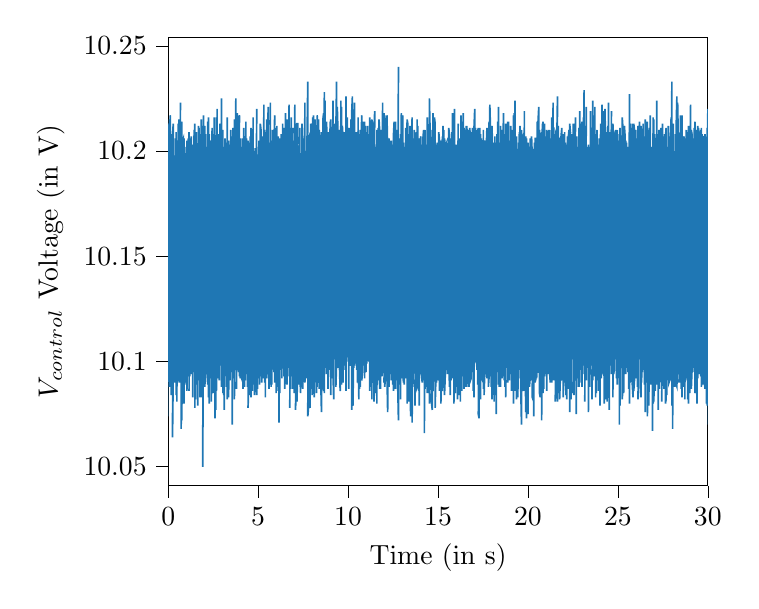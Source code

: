 % This file was created by tikzplotlib v0.9.5.
\begin{tikzpicture}

\definecolor{color0}{rgb}{0.122,0.467,0.706}

\begin{axis}[
legend cell align={left},
legend style={fill opacity=0.8, draw opacity=1, text opacity=1, draw=white!80!black},
tick align=outside,
tick pos=left,
x grid style={white!69.02!black},
xlabel={Time (in s)},
xmin=0, xmax=30,
xtick style={color=black},
y grid style={white!69.02!black},
ylabel={$V_{control}$ Voltage (in V)},
ymin=10.041, ymax=10.254,
ytick style={color=black}
]
\addplot [semithick, color0]
table {%
-50.8 10.095
-50.76 10.207
-50.72 10.217
-50.76 10.097
-50.72 10.095
-50.68 10.21
-50.68 10.093
-50.64 10.202
-50.64 10.101
-50.6 10.215
-50.56 10.208
-50.6 10.09
-50.52 10.213
-50.56 10.104
-50.48 10.219
-50.52 10.1
-50.44 10.215
-50.48 10.083
-50.4 10.218
-50.44 10.097
-50.36 10.203
-50.4 10.089
-50.32 10.218
-50.36 10.092
-50.32 10.095
-50.28 10.211
-50.28 10.101
-50.24 10.211
-50.24 10.092
-50.2 10.215
-50.16 10.206
-50.2 10.093
-50.16 10.084
-50.12 10.197
-50.12 10.102
-50.08 10.197
-50.08 10.087
-50.04 10.214
-50.04 10.101
-50.0 10.2
-50 10.1
-49.96 10.213
-49.92 10.221
-49.96 10.091
-49.92 10.104
-49.88 10.217
-49.84 10.204
-49.88 10.088
-49.84 10.09
-49.8 10.228
-49.8 10.097
-49.76 10.203
-49.76 10.099
-49.72 10.245
-49.68 10.21
-49.72 10.099
-49.64 10.203
-49.68 10.092
-49.64 10.098
-49.6 10.213
-49.56 10.204
-49.6 10.106
-49.52 10.229
-49.56 10.092
-49.52 10.084
-49.48 10.206
-49.44 10.21
-49.48 10.099
-49.44 10.099
-49.4 10.211
-49.36 10.218
-49.4 10.087
-49.36 10.096
-49.32 10.218
-49.32 10.097
-49.28 10.207
-49.24 10.206
-49.28 10.094
-49.24 10.098
-49.2 10.205
-49.16 10.206
-49.2 10.098
-49.16 10.099
-49.12 10.208
-49.12 10.103
-49.08 10.206
-49.08 10.094
-49.04 10.218
-49.04 10.081
-49.0 10.206
-49 10.093
-48.96 10.231
-48.96 10.093
-48.92 10.214
-48.88 10.214
-48.92 10.103
-48.84 10.215
-48.88 10.095
-48.8 10.213
-48.84 10.088
-48.76 10.207
-48.8 10.089
-48.72 10.211
-48.76 10.089
-48.72 10.102
-48.68 10.209
-48.64 10.214
-48.68 10.082
-48.64 10.105
-48.6 10.213
-48.6 10.093
-48.56 10.207
-48.52 10.206
-48.56 10.102
-48.48 10.214
-48.52 10.082
-48.44 10.21
-48.48 10.1
-48.4 10.214
-48.44 10.106
-48.36 10.213
-48.4 10.094
-48.36 10.093
-48.32 10.211
-48.32 10.086
-48.28 10.205
-48.28 10.094
-48.24 10.212
-48.24 10.082
-48.2 10.209
-48.2 10.099
-48.16 10.199
-48.16 10.09
-48.12 10.211
-48.12 10.095
-48.08 10.2
-48.08 10.1
-48.04 10.207
-48.0 10.216
-48.04 10.092
-47.96 10.215
-48 10.099
-47.92 10.215
-47.96 10.088
-47.88 10.207
-47.92 10.086
-47.84 10.202
-47.88 10.09
-47.8 10.208
-47.84 10.105
-47.8 10.093
-47.76 10.203
-47.76 10.1
-47.72 10.217
-47.72 10.099
-47.68 10.208
-47.68 10.091
-47.64 10.205
-47.6 10.208
-47.64 10.098
-47.56 10.217
-47.6 10.098
-47.56 10.092
-47.52 10.213
-47.48 10.217
-47.52 10.091
-47.48 10.091
-47.44 10.223
-47.44 10.09
-47.4 10.204
-47.4 10.1
-47.36 10.213
-47.32 10.209
-47.36 10.101
-47.32 10.105
-47.28 10.213
-47.28 10.094
-47.24 10.204
-47.24 10.094
-47.2 10.211
-47.2 10.091
-47.16 10.212
-47.12 10.227
-47.16 10.084
-47.08 10.206
-47.12 10.093
-47.08 10.103
-47.04 10.208
-47.0 10.209
-47.04 10.094
-47 10.079
-46.96 10.214
-46.92 10.219
-46.96 10.086
-46.88 10.222
-46.92 10.099
-46.84 10.216
-46.88 10.091
-46.84 10.089
-46.8 10.207
-46.8 10.093
-46.76 10.213
-46.76 10.093
-46.72 10.215
-46.72 10.094
-46.68 10.207
-46.64 10.204
-46.68 10.092
-46.64 10.098
-46.6 10.209
-46.6 10.103
-46.56 10.22
-46.56 10.086
-46.52 10.206
-46.48 10.21
-46.52 10.089
-46.48 10.087
-46.44 10.21
-46.44 10.087
-46.4 10.204
-46.4 10.092
-46.36 10.207
-46.32 10.211
-46.36 10.086
-46.28 10.197
-46.32 10.089
-46.28 10.098
-46.24 10.197
-46.2 10.202
-46.24 10.097
-46.2 10.102
-46.16 10.204
-46.12 10.22
-46.16 10.098
-46.08 10.209
-46.12 10.1
-46.04 10.201
-46.08 10.097
-46.04 10.096
-46.0 10.203
-45.96 10.214
-46 10.086
-45.92 10.21
-45.96 10.087
-45.88 10.217
-45.92 10.094
-45.84 10.203
-45.88 10.09
-45.8 10.207
-45.84 10.092
-45.76 10.205
-45.8 10.101
-45.76 10.101
-45.72 10.206
-45.72 10.089
-45.68 10.213
-45.68 10.096
-45.64 10.211
-45.64 10.099
-45.6 10.21
-45.6 10.093
-45.56 10.211
-45.56 10.101
-45.52 10.206
-45.52 10.095
-45.48 10.207
-45.48 10.095
-45.44 10.212
-45.44 10.096
-45.4 10.202
-45.36 10.219
-45.4 10.089
-45.36 10.091
-45.32 10.203
-45.32 10.091
-45.28 10.212
-45.28 10.101
-45.24 10.219
-45.24 10.101
-45.2 10.228
-45.2 10.092
-45.16 10.206
-45.16 10.089
-45.12 10.21
-45.08 10.218
-45.12 10.1
-45.08 10.097
-45.04 10.214
-45.0 10.204
-45.04 10.099
-45 10.093
-44.96 10.211
-44.92 10.206
-44.96 10.085
-44.92 10.089
-44.88 10.206
-44.88 10.103
-44.84 10.211
-44.8 10.212
-44.84 10.079
-44.8 10.099
-44.76 10.219
-44.72 10.217
-44.76 10.089
-44.68 10.205
-44.72 10.09
-44.68 10.094
-44.64 10.21
-44.6 10.209
-44.64 10.101
-44.56 10.203
-44.6 10.093
-44.56 10.078
-44.52 10.203
-44.52 10.088
-44.48 10.198
-44.44 10.22
-44.48 10.097
-44.4 10.203
-44.44 10.093
-44.36 10.205
-44.4 10.099
-44.32 10.2
-44.36 10.097
-44.28 10.207
-44.32 10.096
-44.28 10.092
-44.24 10.203
-44.2 10.209
-44.24 10.082
-44.2 10.095
-44.16 10.22
-44.12 10.207
-44.16 10.087
-44.12 10.091
-44.08 10.208
-44.04 10.21
-44.08 10.102
-44.0 10.209
-44.04 10.088
-43.96 10.199
-44 10.089
-43.92 10.201
-43.96 10.094
-43.92 10.097
-43.88 10.217
-43.88 10.097
-43.84 10.215
-43.84 10.092
-43.8 10.21
-43.8 10.084
-43.76 10.208
-43.72 10.217
-43.76 10.099
-43.68 10.22
-43.72 10.1
-43.68 10.095
-43.64 10.218
-43.6 10.219
-43.64 10.103
-43.56 10.21
-43.6 10.1
-43.52 10.22
-43.56 10.08
-43.48 10.209
-43.52 10.088
-43.44 10.209
-43.48 10.091
-43.4 10.211
-43.44 10.094
-43.4 10.096
-43.36 10.206
-43.32 10.209
-43.36 10.107
-43.32 10.095
-43.28 10.199
-43.28 10.101
-43.24 10.221
-43.2 10.215
-43.24 10.094
-43.2 10.102
-43.16 10.215
-43.12 10.21
-43.16 10.1
-43.08 10.207
-43.12 10.084
-43.04 10.209
-43.08 10.092
-43.04 10.104
-43.0 10.209
-42.96 10.21
-43 10.092
-42.96 10.099
-42.92 10.229
-42.88 10.204
-42.92 10.092
-42.88 10.077
-42.84 10.215
-42.8 10.207
-42.84 10.105
-42.76 10.206
-42.8 10.087
-42.72 10.214
-42.76 10.097
-42.68 10.218
-42.72 10.101
-42.68 10.093
-42.64 10.209
-42.64 10.088
-42.6 10.211
-42.56 10.213
-42.6 10.084
-42.56 10.097
-42.52 10.219
-42.48 10.206
-42.52 10.112
-42.44 10.222
-42.48 10.094
-42.44 10.09
-42.4 10.206
-42.36 10.207
-42.4 10.098
-42.32 10.209
-42.36 10.092
-42.32 10.1
-42.28 10.221
-42.28 10.104
-42.24 10.207
-42.24 10.095
-42.2 10.216
-42.2 10.09
-42.16 10.217
-42.16 10.098
-42.12 10.221
-42.12 10.101
-42.08 10.209
-42.08 10.088
-42.04 10.22
-42.0 10.208
-42.04 10.08
-42 10.109
-41.96 10.207
-41.96 10.097
-41.92 10.208
-41.92 10.102
-41.88 10.207
-41.84 10.206
-41.88 10.098
-41.84 10.084
-41.8 10.219
-41.8 10.096
-41.76 10.231
-41.76 10.098
-41.72 10.217
-41.68 10.209
-41.72 10.1
-41.68 10.095
-41.64 10.211
-41.64 10.108
-41.6 10.214
-41.6 10.102
-41.56 10.212
-41.56 10.086
-41.52 10.213
-41.52 10.095
-41.48 10.204
-41.48 10.101
-41.44 10.215
-41.44 10.096
-41.4 10.216
-41.36 10.209
-41.4 10.103
-41.32 10.214
-41.36 10.105
-41.28 10.21
-41.32 10.097
-41.24 10.202
-41.28 10.101
-41.2 10.204
-41.24 10.093
-41.16 10.198
-41.2 10.096
-41.12 10.234
-41.16 10.089
-41.08 10.219
-41.12 10.093
-41.04 10.208
-41.08 10.08
-41.0 10.217
-41.04 10.101
-40.96 10.213
-41 10.092
-40.96 10.096
-40.92 10.214
-40.88 10.211
-40.92 10.094
-40.84 10.205
-40.88 10.088
-40.8 10.207
-40.84 10.092
-40.76 10.207
-40.8 10.104
-40.72 10.207
-40.76 10.101
-40.68 10.214
-40.72 10.096
-40.64 10.218
-40.68 10.091
-40.64 10.087
-40.6 10.209
-40.6 10.097
-40.56 10.203
-40.56 10.098
-40.52 10.21
-40.52 10.088
-40.48 10.215
-40.48 10.103
-40.44 10.226
-40.44 10.092
-40.4 10.211
-40.4 10.105
-40.36 10.225
-40.36 10.096
-40.32 10.205
-40.32 10.092
-40.28 10.208
-40.28 10.099
-40.24 10.214
-40.24 10.097
-40.2 10.216
-40.2 10.091
-40.16 10.227
-40.16 10.102
-40.12 10.211
-40.12 10.1
-40.08 10.202
-40.08 10.095
-40.04 10.204
-40.04 10.095
-40.0 10.219
-40 10.091
-39.96 10.213
-39.96 10.093
-39.92 10.21
-39.92 10.097
-39.88 10.202
-39.88 10.089
-39.84 10.225
-39.84 10.089
-39.8 10.208
-39.8 10.088
-39.76 10.213
-39.76 10.076
-39.72 10.218
-39.72 10.093
-39.68 10.203
-39.68 10.101
-39.64 10.207
-39.64 10.093
-39.6 10.202
-39.6 10.097
-39.56 10.214
-39.56 10.093
-39.52 10.214
-39.52 10.1
-39.48 10.218
-39.48 10.098
-39.44 10.213
-39.4 10.211
-39.44 10.092
-39.36 10.222
-39.4 10.098
-39.36 10.1
-39.32 10.221
-39.32 10.1
-39.28 10.203
-39.24 10.203
-39.28 10.084
-39.2 10.204
-39.24 10.099
-39.16 10.208
-39.2 10.094
-39.16 10.094
-39.12 10.215
-39.08 10.214
-39.12 10.09
-39.08 10.096
-39.04 10.218
-39.04 10.087
-39.0 10.209
-38.96 10.207
-39 10.098
-38.96 10.091
-38.92 10.208
-38.92 10.091
-38.88 10.207
-38.88 10.096
-38.84 10.232
-38.84 10.095
-38.8 10.216
-38.76 10.218
-38.8 10.094
-38.76 10.103
-38.72 10.205
-38.72 10.086
-38.68 10.214
-38.64 10.216
-38.68 10.098
-38.64 10.103
-38.6 10.225
-38.6 10.089
-38.56 10.205
-38.56 10.092
-38.52 10.21
-38.48 10.21
-38.52 10.098
-38.48 10.087
-38.44 10.211
-38.4 10.209
-38.44 10.096
-38.36 10.22
-38.4 10.096
-38.32 10.2
-38.36 10.095
-38.28 10.215
-38.32 10.081
-38.24 10.206
-38.28 10.098
-38.2 10.212
-38.24 10.088
-38.2 10.089
-38.16 10.208
-38.16 10.102
-38.12 10.218
-38.08 10.213
-38.12 10.09
-38.04 10.229
-38.08 10.104
-38.0 10.223
-38.04 10.092
-37.96 10.218
-38 10.096
-37.96 10.1
-37.92 10.203
-37.92 10.092
-37.88 10.205
-37.84 10.206
-37.88 10.091
-37.8 10.203
-37.84 10.098
-37.76 10.213
-37.8 10.096
-37.72 10.205
-37.76 10.1
-37.68 10.203
-37.72 10.101
-37.64 10.208
-37.68 10.098
-37.64 10.083
-37.6 10.211
-37.56 10.21
-37.6 10.093
-37.52 10.205
-37.56 10.09
-37.48 10.217
-37.52 10.095
-37.44 10.209
-37.48 10.103
-37.4 10.215
-37.44 10.091
-37.36 10.207
-37.4 10.087
-37.32 10.217
-37.36 10.079
-37.28 10.228
-37.32 10.082
-37.24 10.216
-37.28 10.104
-37.2 10.213
-37.24 10.098
-37.16 10.213
-37.2 10.091
-37.12 10.212
-37.16 10.087
-37.08 10.215
-37.12 10.087
-37.04 10.23
-37.08 10.089
-37.0 10.209
-37.04 10.092
-36.96 10.212
-37 10.086
-36.92 10.214
-36.96 10.093
-36.88 10.214
-36.92 10.092
-36.84 10.211
-36.88 10.103
-36.84 10.099
-36.8 10.207
-36.76 10.217
-36.8 10.094
-36.72 10.209
-36.76 10.101
-36.72 10.102
-36.68 10.232
-36.68 10.094
-36.64 10.215
-36.64 10.089
-36.6 10.212
-36.6 10.1
-36.56 10.217
-36.56 10.095
-36.52 10.206
-36.52 10.086
-36.48 10.2
-36.48 10.1
-36.44 10.212
-36.44 10.089
-36.4 10.21
-36.4 10.097
-36.36 10.212
-36.36 10.094
-36.32 10.216
-36.32 10.092
-36.28 10.205
-36.28 10.098
-36.24 10.204
-36.24 10.095
-36.2 10.228
-36.2 10.091
-36.16 10.208
-36.16 10.089
-36.12 10.206
-36.12 10.088
-36.08 10.222
-36.08 10.098
-36.04 10.218
-36.04 10.091
-36.0 10.212
-36 10.102
-35.96 10.215
-35.96 10.085
-35.92 10.22
-35.92 10.1
-35.88 10.218
-35.88 10.093
-35.84 10.208
-35.84 10.095
-35.8 10.225
-35.8 10.098
-35.76 10.204
-35.76 10.096
-35.72 10.198
-35.72 10.105
-35.68 10.21
-35.68 10.098
-35.64 10.222
-35.64 10.095
-35.6 10.217
-35.6 10.076
-35.56 10.202
-35.56 10.094
-35.52 10.213
-35.52 10.086
-35.48 10.205
-35.44 10.208
-35.48 10.09
-35.44 10.094
-35.4 10.209
-35.4 10.079
-35.36 10.207
-35.36 10.092
-35.32 10.215
-35.28 10.212
-35.32 10.101
-35.28 10.098
-35.24 10.212
-35.24 10.098
-35.2 10.206
-35.16 10.218
-35.2 10.095
-35.16 10.079
-35.12 10.206
-35.08 10.209
-35.12 10.094
-35.04 10.218
-35.08 10.097
-35.0 10.214
-35.04 10.089
-35 10.096
-34.96 10.195
-34.96 10.095
-34.92 10.204
-34.88 10.216
-34.92 10.093
-34.84 10.216
-34.88 10.097
-34.8 10.213
-34.84 10.103
-34.8 10.092
-34.76 10.203
-34.72 10.21
-34.76 10.073
-34.72 10.091
-34.68 10.211
-34.64 10.202
-34.68 10.099
-34.64 10.089
-34.6 10.202
-34.6 10.095
-34.56 10.208
-34.52 10.22
-34.56 10.093
-34.48 10.199
-34.52 10.088
-34.48 10.093
-34.44 10.201
-34.44 10.087
-34.4 10.21
-34.4 10.082
-34.36 10.211
-34.36 10.082
-34.32 10.217
-34.32 10.092
-34.28 10.21
-34.28 10.089
-34.24 10.199
-34.24 10.089
-34.2 10.206
-34.2 10.091
-34.16 10.211
-34.16 10.093
-34.12 10.207
-34.08 10.202
-34.12 10.089
-34.04 10.202
-34.08 10.072
-34.0 10.208
-34.04 10.09
-33.96 10.213
-34 10.077
-33.96 10.076
-33.92 10.201
-33.92 10.1
-33.88 10.216
-33.88 10.089
-33.84 10.2
-33.84 10.076
-33.8 10.212
-33.8 10.091
-33.76 10.198
-33.76 10.091
-33.72 10.202
-33.72 10.097
-33.68 10.204
-33.68 10.09
-33.64 10.205
-33.6 10.204
-33.64 10.089
-33.6 10.102
-33.56 10.208
-33.52 10.205
-33.56 10.094
-33.52 10.097
-33.48 10.2
-33.48 10.092
-33.44 10.205
-33.44 10.088
-33.4 10.199
-33.36 10.209
-33.4 10.088
-33.32 10.201
-33.36 10.1
-33.28 10.219
-33.32 10.092
-33.28 10.1
-33.24 10.209
-33.2 10.215
-33.24 10.088
-33.16 10.202
-33.2 10.098
-33.16 10.095
-33.12 10.207
-33.08 10.205
-33.12 10.095
-33.04 10.217
-33.08 10.095
-33.04 10.097
-33.0 10.213
-32.96 10.205
-33 10.072
-32.96 10.075
-32.92 10.219
-32.88 10.218
-32.92 10.08
-32.88 10.086
-32.84 10.209
-32.8 10.211
-32.84 10.094
-32.76 10.205
-32.8 10.087
-32.76 10.098
-32.72 10.203
-32.68 10.216
-32.72 10.106
-32.68 10.079
-32.64 10.211
-32.6 10.208
-32.64 10.085
-32.6 10.098
-32.56 10.225
-32.56 10.098
-32.52 10.214
-32.52 10.1
-32.48 10.217
-32.44 10.202
-32.48 10.097
-32.4 10.236
-32.44 10.098
-32.4 10.093
-32.36 10.205
-32.36 10.101
-32.32 10.204
-32.32 10.102
-32.28 10.203
-32.28 10.104
-32.24 10.21
-32.24 10.09
-32.2 10.205
-32.16 10.215
-32.2 10.083
-32.16 10.106
-32.12 10.209
-32.12 10.098
-32.08 10.21
-32.08 10.096
-32.04 10.208
-32.04 10.101
-32.0 10.215
-31.96 10.221
-32 10.097
-31.92 10.22
-31.96 10.108
-31.88 10.218
-31.92 10.105
-31.84 10.222
-31.88 10.095
-31.84 10.083
-31.8 10.219
-31.8 10.1
-31.76 10.208
-31.72 10.215
-31.76 10.103
-31.72 10.103
-31.68 10.215
-31.68 10.099
-31.64 10.213
-31.64 10.096
-31.6 10.203
-31.56 10.206
-31.6 10.102
-31.56 10.094
-31.52 10.216
-31.52 10.088
-31.48 10.204
-31.48 10.081
-31.44 10.211
-31.4 10.207
-31.44 10.099
-31.36 10.212
-31.4 10.089
-31.32 10.214
-31.36 10.096
-31.32 10.097
-31.28 10.213
-31.24 10.223
-31.28 10.101
-31.2 10.213
-31.24 10.096
-31.16 10.237
-31.2 10.103
-31.12 10.223
-31.16 10.072
-31.08 10.208
-31.12 10.089
-31.04 10.205
-31.08 10.102
-31.04 10.099
-31.0 10.216
-31 10.103
-30.96 10.206
-30.96 10.099
-30.92 10.213
-30.88 10.212
-30.92 10.092
-30.84 10.217
-30.88 10.101
-30.84 10.088
-30.8 10.216
-30.8 10.1
-30.76 10.214
-30.72 10.225
-30.76 10.085
-30.72 10.098
-30.68 10.202
-30.64 10.202
-30.68 10.09
-30.64 10.1
-30.6 10.209
-30.56 10.208
-30.6 10.089
-30.56 10.1
-30.52 10.207
-30.52 10.082
-30.48 10.208
-30.44 10.206
-30.48 10.083
-30.4 10.207
-30.44 10.098
-30.4 10.095
-30.36 10.216
-30.32 10.216
-30.36 10.092
-30.32 10.089
-30.28 10.204
-30.28 10.096
-30.24 10.209
-30.2 10.2
-30.24 10.098
-30.16 10.207
-30.2 10.092
-30.12 10.201
-30.16 10.094
-30.08 10.215
-30.12 10.082
-30.04 10.208
-30.08 10.092
-30.04 10.105
-30.0 10.209
-30 10.094
-29.96 10.225
-29.96 10.095
-29.92 10.198
-29.88 10.223
-29.92 10.083
-29.88 10.096
-29.84 10.213
-29.84 10.091
-29.8 10.202
-29.8 10.102
-29.76 10.214
-29.72 10.201
-29.76 10.088
-29.72 10.099
-29.68 10.209
-29.64 10.216
-29.68 10.088
-29.64 10.099
-29.6 10.207
-29.6 10.078
-29.56 10.216
-29.52 10.202
-29.56 10.099
-29.52 10.093
-29.48 10.23
-29.48 10.061
-29.44 10.207
-29.4 10.204
-29.44 10.088
-29.36 10.215
-29.4 10.092
-29.36 10.092
-29.32 10.201
-29.28 10.209
-29.32 10.089
-29.24 10.209
-29.28 10.089
-29.2 10.206
-29.24 10.086
-29.16 10.204
-29.2 10.092
-29.12 10.203
-29.16 10.095
-29.08 10.2
-29.12 10.092
-29.04 10.205
-29.08 10.084
-29.04 10.084
-29.0 10.201
-29 10.095
-28.96 10.206
-28.92 10.205
-28.96 10.106
-28.92 10.086
-28.88 10.212
-28.88 10.085
-28.84 10.207
-28.84 10.087
-28.8 10.208
-28.8 10.094
-28.76 10.212
-28.76 10.092
-28.72 10.203
-28.68 10.214
-28.72 10.094
-28.68 10.104
-28.64 10.22
-28.64 10.097
-28.6 10.213
-28.6 10.097
-28.56 10.213
-28.56 10.082
-28.52 10.21
-28.52 10.085
-28.48 10.225
-28.44 10.21
-28.48 10.098
-28.4 10.203
-28.44 10.081
-28.4 10.099
-28.36 10.206
-28.32 10.203
-28.36 10.089
-28.32 10.087
-28.28 10.225
-28.28 10.098
-28.24 10.205
-28.24 10.098
-28.2 10.205
-28.16 10.22
-28.2 10.096
-28.12 10.209
-28.16 10.092
-28.08 10.21
-28.12 10.105
-28.08 10.103
-28.04 10.208
-28.0 10.215
-28.04 10.102
-27.96 10.217
-28 10.1
-27.96 10.098
-27.92 10.221
-27.92 10.091
-27.88 10.217
-27.84 10.208
-27.88 10.096
-27.8 10.201
-27.84 10.087
-27.76 10.21
-27.8 10.094
-27.72 10.218
-27.76 10.098
-27.68 10.202
-27.72 10.103
-27.64 10.215
-27.68 10.081
-27.6 10.205
-27.64 10.102
-27.56 10.221
-27.6 10.081
-27.52 10.215
-27.56 10.088
-27.48 10.206
-27.52 10.096
-27.44 10.207
-27.48 10.093
-27.4 10.213
-27.44 10.086
-27.36 10.21
-27.4 10.095
-27.32 10.21
-27.36 10.099
-27.28 10.209
-27.32 10.095
-27.24 10.208
-27.28 10.093
-27.2 10.222
-27.24 10.09
-27.16 10.212
-27.2 10.093
-27.12 10.215
-27.16 10.09
-27.08 10.211
-27.12 10.085
-27.04 10.208
-27.08 10.088
-27.0 10.22
-27.04 10.095
-26.96 10.2
-27 10.097
-26.92 10.21
-26.96 10.098
-26.88 10.21
-26.92 10.093
-26.84 10.214
-26.88 10.101
-26.8 10.215
-26.84 10.09
-26.8 10.089
-26.76 10.205
-26.76 10.09
-26.72 10.228
-26.72 10.098
-26.68 10.203
-26.64 10.211
-26.68 10.099
-26.64 10.094
-26.6 10.202
-26.56 10.209
-26.6 10.087
-26.52 10.219
-26.56 10.1
-26.52 10.094
-26.48 10.22
-26.48 10.086
-26.44 10.213
-26.4 10.213
-26.44 10.097
-26.4 10.099
-26.36 10.205
-26.32 10.204
-26.36 10.091
-26.32 10.093
-26.28 10.206
-26.24 10.215
-26.28 10.09
-26.2 10.203
-26.24 10.089
-26.16 10.203
-26.2 10.098
-26.16 10.098
-26.12 10.23
-26.08 10.206
-26.12 10.104
-26.08 10.099
-26.04 10.2
-26.04 10.097
-26.0 10.199
-26 10.09
-25.96 10.207
-25.92 10.221
-25.96 10.096
-25.88 10.214
-25.92 10.094
-25.88 10.099
-25.84 10.221
-25.84 10.094
-25.8 10.208
-25.76 10.197
-25.8 10.094
-25.76 10.096
-25.72 10.205
-25.68 10.202
-25.72 10.097
-25.64 10.213
-25.68 10.091
-25.6 10.203
-25.64 10.099
-25.56 10.21
-25.6 10.095
-25.56 10.099
-25.52 10.208
-25.48 10.2
-25.52 10.088
-25.44 10.205
-25.48 10.094
-25.4 10.211
-25.44 10.096
-25.4 10.095
-25.36 10.205
-25.36 10.099
-25.32 10.211
-25.28 10.202
-25.32 10.103
-25.24 10.204
-25.28 10.103
-25.24 10.082
-25.2 10.203
-25.16 10.204
-25.2 10.083
-25.12 10.205
-25.16 10.103
-25.08 10.21
-25.12 10.082
-25.08 10.101
-25.04 10.213
-25.0 10.206
-25.04 10.1
-24.96 10.222
-25 10.102
-24.96 10.09
-24.92 10.211
-24.88 10.235
-24.92 10.085
-24.84 10.201
-24.88 10.098
-24.84 10.097
-24.8 10.201
-24.8 10.094
-24.76 10.202
-24.72 10.204
-24.76 10.098
-24.68 10.219
-24.72 10.103
-24.64 10.205
-24.68 10.082
-24.64 10.097
-24.6 10.221
-24.6 10.1
-24.56 10.207
-24.56 10.1
-24.52 10.203
-24.48 10.205
-24.52 10.071
-24.44 10.207
-24.48 10.102
-24.44 10.099
-24.4 10.204
-24.4 10.083
-24.36 10.204
-24.36 10.085
-24.32 10.214
-24.32 10.098
-24.28 10.209
-24.28 10.102
-24.24 10.202
-24.24 10.085
-24.2 10.213
-24.2 10.092
-24.16 10.198
-24.16 10.082
-24.12 10.208
-24.12 10.096
-24.08 10.208
-24.08 10.089
-24.04 10.205
-24.04 10.092
-24.0 10.209
-23.96 10.197
-24 10.089
-23.92 10.198
-23.96 10.096
-23.88 10.204
-23.92 10.095
-23.84 10.199
-23.88 10.087
-23.8 10.198
-23.84 10.098
-23.76 10.2
-23.8 10.092
-23.72 10.206
-23.76 10.089
-23.68 10.209
-23.72 10.095
-23.64 10.214
-23.68 10.096
-23.6 10.2
-23.64 10.078
-23.56 10.209
-23.6 10.09
-23.52 10.197
-23.56 10.093
-23.52 10.091
-23.48 10.208
-23.44 10.205
-23.48 10.095
-23.4 10.207
-23.44 10.081
-23.4 10.088
-23.36 10.2
-23.36 10.09
-23.32 10.221
-23.32 10.092
-23.28 10.208
-23.28 10.093
-23.24 10.213
-23.24 10.079
-23.2 10.203
-23.16 10.225
-23.2 10.092
-23.16 10.077
-23.12 10.198
-23.12 10.098
-23.08 10.217
-23.04 10.199
-23.08 10.085
-23.04 10.084
-23.0 10.203
-22.96 10.21
-23 10.083
-22.92 10.216
-22.96 10.09
-22.88 10.226
-22.92 10.089
-22.88 10.092
-22.84 10.214
-22.8 10.206
-22.84 10.089
-22.76 10.208
-22.8 10.095
-22.76 10.101
-22.72 10.209
-22.72 10.091
-22.68 10.222
-22.64 10.207
-22.68 10.098
-22.6 10.212
-22.64 10.096
-22.56 10.217
-22.6 10.093
-22.52 10.207
-22.56 10.082
-22.48 10.204
-22.52 10.093
-22.48 10.098
-22.44 10.215
-22.4 10.213
-22.44 10.09
-22.36 10.203
-22.4 10.091
-22.36 10.099
-22.32 10.197
-22.28 10.208
-22.32 10.096
-22.24 10.218
-22.28 10.091
-22.24 10.083
-22.2 10.208
-22.16 10.208
-22.2 10.1
-22.16 10.094
-22.12 10.223
-22.08 10.216
-22.12 10.095
-22.04 10.213
-22.08 10.081
-22.0 10.205
-22.04 10.09
-22 10.089
-21.96 10.216
-21.92 10.208
-21.96 10.098
-21.88 10.216
-21.92 10.074
-21.84 10.213
-21.88 10.087
-21.84 10.098
-21.8 10.209
-21.76 10.211
-21.8 10.094
-21.76 10.085
-21.72 10.213
-21.72 10.058
-21.68 10.205
-21.68 10.087
-21.64 10.21
-21.64 10.095
-21.6 10.203
-21.56 10.221
-21.6 10.097
-21.56 10.097
-21.52 10.216
-21.48 10.217
-21.52 10.09
-21.48 10.096
-21.44 10.205
-21.4 10.215
-21.44 10.098
-21.36 10.206
-21.4 10.095
-21.36 10.105
-21.32 10.208
-21.32 10.071
-21.28 10.222
-21.28 10.095
-21.24 10.205
-21.24 10.078
-21.2 10.223
-21.2 10.092
-21.16 10.202
-21.16 10.095
-21.12 10.209
-21.12 10.086
-21.08 10.21
-21.08 10.093
-21.04 10.205
-21.0 10.22
-21.04 10.092
-20.96 10.211
-21 10.092
-20.92 10.205
-20.96 10.092
-20.88 10.203
-20.92 10.09
-20.84 10.204
-20.88 10.104
-20.8 10.212
-20.84 10.099
-20.76 10.207
-20.8 10.084
-20.72 10.212
-20.76 10.08
-20.72 10.094
-20.68 10.211
-20.68 10.101
-20.64 10.224
-20.64 10.098
-20.6 10.22
-20.6 10.103
-20.56 10.222
-20.56 10.099
-20.52 10.232
-20.52 10.101
-20.48 10.207
-20.44 10.21
-20.48 10.101
-20.4 10.204
-20.44 10.095
-20.4 10.098
-20.36 10.203
-20.36 10.083
-20.32 10.203
-20.32 10.097
-20.28 10.22
-20.24 10.207
-20.28 10.075
-20.24 10.079
-20.2 10.205
-20.16 10.209
-20.2 10.088
-20.16 10.097
-20.12 10.204
-20.12 10.107
-20.08 10.213
-20.08 10.101
-20.04 10.2
-20.04 10.096
-20.0 10.211
-19.96 10.205
-20 10.086
-19.96 10.091
-19.92 10.204
-19.92 10.086
-19.88 10.232
-19.84 10.217
-19.88 10.102
-19.84 10.096
-19.8 10.213
-19.76 10.206
-19.8 10.082
-19.72 10.206
-19.76 10.09
-19.72 10.105
-19.68 10.203
-19.64 10.232
-19.68 10.092
-19.64 10.091
-19.6 10.199
-19.56 10.197
-19.6 10.095
-19.52 10.204
-19.56 10.092
-19.52 10.083
-19.48 10.218
-19.44 10.204
-19.48 10.088
-19.4 10.216
-19.44 10.081
-19.36 10.211
-19.4 10.093
-19.36 10.084
-19.32 10.208
-19.28 10.205
-19.32 10.1
-19.24 10.211
-19.28 10.099
-19.24 10.089
-19.2 10.21
-19.16 10.203
-19.2 10.067
-19.12 10.203
-19.16 10.091
-19.08 10.205
-19.12 10.095
-19.04 10.208
-19.08 10.093
-19.0 10.204
-19.04 10.092
-18.96 10.199
-19 10.093
-18.92 10.206
-18.96 10.092
-18.88 10.212
-18.92 10.081
-18.88 10.083
-18.84 10.211
-18.8 10.226
-18.84 10.088
-18.76 10.207
-18.8 10.092
-18.72 10.232
-18.76 10.099
-18.72 10.094
-18.68 10.209
-18.68 10.088
-18.64 10.21
-18.6 10.2
-18.64 10.081
-18.56 10.204
-18.6 10.086
-18.56 10.095
-18.52 10.203
-18.52 10.084
-18.48 10.207
-18.44 10.199
-18.48 10.097
-18.4 10.204
-18.44 10.088
-18.4 10.089
-18.36 10.212
-18.32 10.208
-18.36 10.104
-18.28 10.203
-18.32 10.092
-18.24 10.207
-18.28 10.095
-18.24 10.091
-18.2 10.202
-18.2 10.086
-18.16 10.215
-18.12 10.202
-18.16 10.094
-18.08 10.212
-18.12 10.088
-18.08 10.088
-18.04 10.207
-18.04 10.096
-18.0 10.217
-18 10.084
-17.96 10.213
-17.92 10.204
-17.96 10.083
-17.92 10.094
-17.88 10.202
-17.84 10.213
-17.88 10.098
-17.8 10.213
-17.84 10.093
-17.76 10.217
-17.8 10.097
-17.72 10.21
-17.76 10.091
-17.72 10.102
-17.68 10.206
-17.64 10.213
-17.68 10.106
-17.64 10.094
-17.6 10.199
-17.6 10.098
-17.56 10.203
-17.56 10.083
-17.52 10.214
-17.52 10.093
-17.48 10.201
-17.44 10.208
-17.48 10.102
-17.44 10.097
-17.4 10.204
-17.36 10.214
-17.4 10.086
-17.36 10.087
-17.32 10.206
-17.32 10.096
-17.28 10.207
-17.28 10.094
-17.24 10.212
-17.24 10.1
-17.2 10.204
-17.2 10.1
-17.16 10.21
-17.12 10.208
-17.16 10.086
-17.08 10.213
-17.12 10.096
-17.04 10.2
-17.08 10.092
-17.0 10.207
-17.04 10.093
-17 10.078
-16.96 10.212
-16.96 10.101
-16.92 10.207
-16.92 10.101
-16.88 10.214
-16.84 10.212
-16.88 10.105
-16.8 10.222
-16.84 10.102
-16.8 10.097
-16.76 10.207
-16.76 10.1
-16.72 10.2
-16.72 10.1
-16.68 10.232
-16.68 10.096
-16.64 10.219
-16.6 10.213
-16.64 10.082
-16.6 10.096
-16.56 10.221
-16.56 10.096
-16.52 10.199
-16.52 10.077
-16.48 10.21
-16.48 10.091
-16.44 10.217
-16.4 10.211
-16.44 10.093
-16.4 10.097
-16.36 10.208
-16.32 10.205
-16.36 10.096
-16.28 10.2
-16.32 10.101
-16.24 10.203
-16.28 10.093
-16.2 10.205
-16.24 10.097
-16.2 10.081
-16.16 10.22
-16.16 10.078
-16.12 10.207
-16.12 10.09
-16.08 10.198
-16.08 10.1
-16.04 10.205
-16.0 10.201
-16.04 10.098
-16 10.1
-15.96 10.217
-15.92 10.209
-15.96 10.097
-15.88 10.207
-15.92 10.097
-15.84 10.213
-15.88 10.092
-15.8 10.206
-15.84 10.102
-15.76 10.207
-15.8 10.098
-15.72 10.221
-15.76 10.084
-15.72 10.094
-15.68 10.217
-15.68 10.1
-15.64 10.217
-15.64 10.097
-15.6 10.203
-15.6 10.097
-15.56 10.208
-15.52 10.201
-15.56 10.082
-15.52 10.097
-15.48 10.209
-15.48 10.089
-15.44 10.201
-15.4 10.206
-15.44 10.098
-15.4 10.089
-15.36 10.213
-15.32 10.202
-15.36 10.087
-15.28 10.211
-15.32 10.085
-15.24 10.212
-15.28 10.083
-15.2 10.212
-15.24 10.097
-15.2 10.084
-15.16 10.203
-15.16 10.087
-15.12 10.207
-15.08 10.206
-15.12 10.089
-15.04 10.218
-15.08 10.103
-15.04 10.097
-15.0 10.223
-15 10.102
-14.96 10.204
-14.96 10.088
-14.92 10.207
-14.88 10.212
-14.92 10.081
-14.84 10.216
-14.88 10.088
-14.84 10.096
-14.8 10.21
-14.8 10.09
-14.76 10.205
-14.72 10.196
-14.76 10.095
-14.68 10.199
-14.72 10.072
-14.64 10.206
-14.68 10.095
-14.64 10.101
-14.6 10.215
-14.6 10.083
-14.56 10.219
-14.56 10.078
-14.52 10.201
-14.52 10.087
-14.48 10.203
-14.44 10.206
-14.48 10.097
-14.4 10.203
-14.44 10.098
-14.36 10.209
-14.4 10.083
-14.32 10.216
-14.36 10.104
-14.32 10.1
-14.28 10.204
-14.24 10.207
-14.28 10.08
-14.24 10.094
-14.2 10.202
-14.16 10.202
-14.2 10.099
-14.16 10.09
-14.12 10.209
-14.12 10.095
-14.08 10.216
-14.08 10.099
-14.04 10.208
-14.0 10.204
-14.04 10.082
-13.96 10.217
-14 10.092
-13.92 10.201
-13.96 10.09
-13.88 10.207
-13.92 10.087
-13.88 10.081
-13.84 10.213
-13.8 10.222
-13.84 10.099
-13.8 10.099
-13.76 10.216
-13.76 10.087
-13.72 10.206
-13.72 10.098
-13.68 10.209
-13.68 10.088
-13.64 10.214
-13.64 10.091
-13.6 10.219
-13.6 10.09
-13.56 10.213
-13.56 10.097
-13.52 10.204
-13.52 10.098
-13.48 10.218
-13.48 10.094
-13.44 10.205
-13.44 10.084
-13.4 10.228
-13.36 10.209
-13.4 10.089
-13.32 10.217
-13.36 10.09
-13.28 10.207
-13.32 10.092
-13.24 10.206
-13.28 10.098
-13.2 10.207
-13.24 10.091
-13.16 10.21
-13.2 10.096
-13.12 10.221
-13.16 10.099
-13.12 10.097
-13.08 10.207
-13.08 10.102
-13.04 10.212
-13.04 10.09
-13.0 10.216
-13 10.099
-12.96 10.209
-12.96 10.094
-12.92 10.215
-12.92 10.095
-12.88 10.217
-12.88 10.098
-12.84 10.21
-12.84 10.098
-12.8 10.206
-12.8 10.1
-12.76 10.222
-12.76 10.111
-12.72 10.217
-12.72 10.086
-12.68 10.208
-12.64 10.221
-12.68 10.082
-12.64 10.095
-12.6 10.206
-12.56 10.212
-12.6 10.096
-12.56 10.094
-12.52 10.208
-12.48 10.21
-12.52 10.099
-12.48 10.097
-12.44 10.21
-12.44 10.099
-12.4 10.213
-12.4 10.097
-12.36 10.205
-12.36 10.094
-12.32 10.209
-12.28 10.21
-12.32 10.096
-12.28 10.087
-12.24 10.209
-12.2 10.209
-12.24 10.103
-12.2 10.105
-12.16 10.217
-12.16 10.101
-12.12 10.222
-12.08 10.212
-12.12 10.08
-12.08 10.097
-12.04 10.2
-12.0 10.232
-12.04 10.091
-11.96 10.218
-12 10.095
-11.92 10.212
-11.96 10.102
-11.88 10.204
-11.92 10.101
-11.88 10.085
-11.84 10.222
-11.8 10.207
-11.84 10.081
-11.76 10.223
-11.8 10.094
-11.76 10.095
-11.72 10.201
-11.72 10.098
-11.68 10.212
-11.64 10.212
-11.68 10.098
-11.6 10.208
-11.64 10.097
-11.56 10.213
-11.6 10.089
-11.56 10.092
-11.52 10.209
-11.52 10.091
-11.48 10.211
-11.48 10.098
-11.44 10.209
-11.44 10.087
-11.4 10.206
-11.4 10.086
-11.36 10.206
-11.32 10.224
-11.36 10.101
-11.32 10.099
-11.28 10.208
-11.24 10.205
-11.28 10.093
-11.24 10.107
-11.2 10.211
-11.16 10.207
-11.2 10.093
-11.12 10.215
-11.16 10.108
-11.08 10.225
-11.12 10.1
-11.08 10.096
-11.04 10.208
-11.04 10.091
-11.0 10.211
-11 10.1
-10.96 10.214
-10.96 10.097
-10.92 10.208
-10.92 10.088
-10.88 10.207
-10.88 10.098
-10.84 10.213
-10.84 10.107
-10.8 10.223
-10.8 10.086
-10.76 10.224
-10.76 10.087
-10.72 10.207
-10.68 10.207
-10.72 10.097
-10.68 10.089
-10.64 10.213
-10.64 10.101
-10.6 10.217
-10.6 10.091
-10.56 10.204
-10.52 10.203
-10.56 10.09
-10.52 10.098
-10.48 10.225
-10.44 10.211
-10.48 10.101
-10.4 10.206
-10.44 10.092
-10.36 10.2
-10.4 10.08
-10.32 10.221
-10.36 10.093
-10.28 10.215
-10.32 10.083
-10.24 10.209
-10.28 10.093
-10.2 10.207
-10.24 10.1
-10.2 10.079
-10.16 10.217
-10.12 10.213
-10.16 10.097
-10.08 10.213
-10.12 10.088
-10.04 10.199
-10.08 10.102
-10.0 10.207
-10.04 10.098
-9.96 10.203
-10 10.091
-9.92 10.222
-9.96 10.098
-9.88 10.207
-9.92 10.098
-9.88 10.097
-9.84 10.207
-9.8 10.207
-9.84 10.093
-9.8 10.096
-9.76 10.211
-9.72 10.21
-9.76 10.097
-9.68 10.2
-9.72 10.096
-9.68 10.099
-9.64 10.209
-9.64 10.089
-9.6 10.216
-9.6 10.098
-9.56 10.229
-9.56 10.088
-9.52 10.216
-9.52 10.099
-9.48 10.222
-9.48 10.09
-9.44 10.214
-9.44 10.102
-9.4 10.204
-9.4 10.088
-9.36 10.207
-9.36 10.092
-9.32 10.204
-9.28 10.202
-9.32 10.092
-9.24 10.205
-9.28 10.1
-9.24 10.092
-9.2 10.214
-9.2 10.1
-9.16 10.211
-9.12 10.213
-9.16 10.096
-9.08 10.207
-9.12 10.094
-9.04 10.206
-9.08 10.08
-9.04 10.09
-9.0 10.21
-8.96 10.216
-9 10.097
-8.96 10.081
-8.92 10.201
-8.92 10.1
-8.88 10.211
-8.84 10.217
-8.88 10.098
-8.8 10.208
-8.84 10.096
-8.8 10.091
-8.76 10.204
-8.72 10.223
-8.76 10.087
-8.68 10.228
-8.72 10.103
-8.64 10.214
-8.68 10.105
-8.6 10.209
-8.64 10.09
-8.6 10.093
-8.56 10.212
-8.56 10.107
-8.52 10.214
-8.48 10.206
-8.52 10.103
-8.48 10.081
-8.44 10.205
-8.44 10.094
-8.4 10.214
-8.36 10.209
-8.4 10.098
-8.32 10.232
-8.36 10.105
-8.32 10.103
-8.28 10.217
-8.24 10.22
-8.28 10.106
-8.2 10.209
-8.24 10.092
-8.16 10.205
-8.2 10.098
-8.16 10.104
-8.12 10.213
-8.12 10.09
-8.08 10.219
-8.04 10.214
-8.08 10.099
-8.04 10.09
-8.0 10.221
-8 10.106
-7.96 10.221
-7.96 10.098
-7.92 10.223
-7.88 10.215
-7.92 10.09
-7.84 10.211
-7.88 10.094
-7.8 10.209
-7.84 10.102
-7.76 10.222
-7.8 10.093
-7.72 10.216
-7.76 10.075
-7.68 10.202
-7.72 10.097
-7.64 10.194
-7.68 10.092
-7.64 10.093
-7.6 10.199
-7.6 10.097
-7.56 10.199
-7.56 10.087
-7.52 10.208
-7.48 10.213
-7.52 10.094
-7.44 10.222
-7.48 10.081
-7.4 10.209
-7.44 10.095
-7.36 10.209
-7.4 10.104
-7.32 10.207
-7.36 10.082
-7.32 10.092
-7.28 10.209
-7.28 10.097
-7.24 10.208
-7.24 10.09
-7.2 10.231
-7.2 10.098
-7.16 10.197
-7.12 10.208
-7.16 10.075
-7.08 10.201
-7.12 10.074
-7.04 10.224
-7.08 10.092
-7.0 10.203
-7.04 10.092
-6.96 10.207
-7 10.101
-6.92 10.214
-6.96 10.097
-6.88 10.201
-6.92 10.085
-6.88 10.086
-6.84 10.208
-6.84 10.094
-6.8 10.215
-6.8 10.099
-6.76 10.204
-6.76 10.104
-6.72 10.223
-6.72 10.092
-6.68 10.204
-6.68 10.091
-6.64 10.214
-6.64 10.108
-6.6 10.211
-6.6 10.102
-6.56 10.219
-6.56 10.09
-6.52 10.224
-6.52 10.097
-6.48 10.202
-6.44 10.203
-6.48 10.092
-6.4 10.212
-6.44 10.106
-6.36 10.207
-6.4 10.093
-6.32 10.206
-6.36 10.098
-6.28 10.216
-6.32 10.091
-6.24 10.211
-6.28 10.099
-6.2 10.206
-6.24 10.09
-6.16 10.208
-6.2 10.095
-6.12 10.207
-6.16 10.086
-6.08 10.209
-6.12 10.094
-6.04 10.21
-6.08 10.102
-6.04 10.097
-6.0 10.213
-6 10.099
-5.96 10.207
-5.92 10.206
-5.96 10.104
-5.92 10.096
-5.88 10.209
-5.84 10.206
-5.88 10.093
-5.8 10.218
-5.84 10.098
-5.76 10.226
-5.8 10.1
-5.76 10.092
-5.72 10.222
-5.68 10.218
-5.72 10.107
-5.64 10.212
-5.68 10.099
-5.6 10.203
-5.64 10.093
-5.56 10.205
-5.6 10.094
-5.56 10.088
-5.52 10.198
-5.52 10.086
-5.48 10.203
-5.44 10.2
-5.48 10.099
-5.4 10.203
-5.44 10.082
-5.4 10.088
-5.36 10.211
-5.32 10.198
-5.36 10.083
-5.28 10.204
-5.32 10.075
-5.28 10.087
-5.24 10.199
-5.24 10.09
-5.2 10.212
-5.2 10.093
-5.16 10.204
-5.12 10.211
-5.16 10.089
-5.12 10.091
-5.08 10.221
-5.08 10.084
-5.04 10.197
-5.0 10.205
-5.04 10.089
-5 10.092
-4.96 10.205
-4.96 10.099
-4.92 10.223
-4.92 10.099
-4.88 10.195
-4.84 10.206
-4.88 10.08
-4.84 10.087
-4.8 10.218
-4.76 10.209
-4.8 10.093
-4.72 10.215
-4.76 10.088
-4.68 10.209
-4.72 10.097
-4.68 10.092
-4.64 10.209
-4.6 10.197
-4.64 10.077
-4.56 10.207
-4.6 10.075
-4.52 10.211
-4.56 10.095
-4.52 10.099
-4.48 10.215
-4.44 10.203
-4.48 10.092
-4.4 10.213
-4.44 10.096
-4.4 10.094
-4.36 10.211
-4.36 10.087
-4.32 10.21
-4.32 10.067
-4.28 10.205
-4.28 10.091
-4.24 10.213
-4.24 10.082
-4.2 10.205
-4.2 10.091
-4.16 10.208
-4.16 10.104
-4.12 10.215
-4.12 10.097
-4.08 10.215
-4.08 10.096
-4.04 10.206
-4.04 10.089
-4.0 10.205
-4 10.081
-3.96 10.215
-3.96 10.089
-3.92 10.208
-3.88 10.207
-3.92 10.099
-3.84 10.203
-3.88 10.087
-3.8 10.208
-3.84 10.091
-3.76 10.199
-3.8 10.093
-3.76 10.087
-3.72 10.221
-3.72 10.088
-3.68 10.202
-3.68 10.102
-3.64 10.206
-3.64 10.089
-3.6 10.213
-3.6 10.083
-3.56 10.212
-3.56 10.087
-3.52 10.207
-3.52 10.096
-3.48 10.214
-3.44 10.204
-3.48 10.086
-3.44 10.086
-3.4 10.213
-3.36 10.2
-3.4 10.095
-3.32 10.217
-3.36 10.091
-3.28 10.203
-3.32 10.099
-3.24 10.196
-3.28 10.097
-3.2 10.207
-3.24 10.099
-3.16 10.216
-3.2 10.093
-3.16 10.095
-3.12 10.212
-3.12 10.088
-3.08 10.207
-3.08 10.1
-3.04 10.209
-3.04 10.096
-3.0 10.208
-2.96 10.215
-3 10.104
-2.96 10.086
-2.92 10.209
-2.92 10.098
-2.88 10.206
-2.84 10.213
-2.88 10.091
-2.8 10.205
-2.84 10.103
-2.8 10.089
-2.76 10.212
-2.72 10.209
-2.76 10.092
-2.68 10.204
-2.72 10.098
-2.68 10.102
-2.64 10.204
-2.6 10.211
-2.64 10.092
-2.6 10.093
-2.56 10.201
-2.52 10.2
-2.56 10.106
-2.48 10.208
-2.52 10.086
-2.44 10.219
-2.48 10.08
-2.4 10.199
-2.44 10.087
-2.4 10.083
-2.36 10.203
-2.32 10.213
-2.36 10.096
-2.32 10.087
-2.28 10.202
-2.28 10.085
-2.24 10.207
-2.2 10.199
-2.24 10.085
-2.16 10.202
-2.2 10.092
-2.16 10.098
-2.12 10.207
-2.12 10.092
-2.08 10.202
-2.04 10.216
-2.08 10.091
-2.04 10.086
-2.0 10.229
-2 10.093
-1.96 10.203
-1.96 10.091
-1.92 10.206
-1.92 10.092
-1.88 10.209
-1.84 10.195
-1.88 10.09
-1.84 10.076
-1.8 10.199
-1.8 10.094
-1.76 10.212
-1.72 10.201
-1.76 10.09
-1.72 10.098
-1.68 10.205
-1.68 10.095
-1.64 10.212
-1.64 10.098
-1.6 10.199
-1.6 10.08
-1.56 10.204
-1.52 10.203
-1.56 10.092
-1.52 10.09
-1.48 10.195
-1.48 10.091
-1.44 10.214
-1.44 10.096
-1.4 10.203
-1.36 10.206
-1.4 10.1
-1.36 10.104
-1.32 10.205
-1.32 10.088
-1.28 10.216
-1.28 10.077
-1.24 10.205
-1.2 10.207
-1.24 10.092
-1.2 10.09
-1.16 10.2
-1.16 10.088
-1.12 10.198
-1.12 10.083
-1.08 10.206
-1.08 10.098
-1.04 10.215
-1.0 10.209
-1.04 10.098
-0.96 10.216
-1 10.088
-0.96 10.094
-0.92 10.21
-0.92 10.084
-0.88 10.226
-0.88 10.087
-0.84 10.21
-0.8 10.197
-0.84 10.084
-0.8 10.087
-0.76 10.208
-0.72 10.203
-0.76 10.096
-0.72 10.097
-0.68 10.206
-0.64 10.212
-0.68 10.095
-0.64 10.092
-0.6 10.196
-0.6 10.092
-0.56 10.208
-0.56 10.089
-0.52 10.213
-0.48 10.203
-0.52 10.084
-0.48 10.082
-0.44 10.208
-0.44 10.09
-0.4 10.206
-0.4 10.088
-0.36 10.207
-0.36 10.085
-0.32 10.226
-0.32 10.09
-0.28 10.208
-0.24 10.203
-0.28 10.093
-0.24 10.083
-0.2 10.201
-0.16 10.207
-0.2 10.084
-0.12 10.212
-0.16 10.087
-0.08 10.217
-0.12 10.097
-0.08 10.089
-0.04 10.215
-8e-05 10.206
-0.04 10.074
0.04 10.203
-9.313e-15 10.095
0.04 10.093
0.08 10.212
0.12 10.217
0.08 10.088
0.12 10.093
0.16 10.208
0.2 10.199
0.16 10.084
0.2 10.093
0.24 10.207
0.28 10.213
0.24 10.064
0.28 10.095
0.32 10.194
0.32 10.099
0.36 10.198
0.36 10.09
0.4 10.206
0.4 10.102
0.44 10.209
0.44 10.084
0.48 10.199
0.52 10.205
0.48 10.081
0.56 10.213
0.52 10.09
0.56 10.095
0.6 10.215
0.64 10.205
0.6 10.095
0.68 10.223
0.64 10.09
0.68 10.092
0.72 10.211
0.72 10.068
0.76 10.214
0.76 10.072
0.8 10.205
0.84 10.206
0.8 10.095
0.84 10.086
0.88 10.206
0.88 10.08
0.92 10.202
0.92 10.089
0.96 10.199
0.96 10.09
1.0 10.197
1 10.095
1.04 10.205
1.04 10.086
1.08 10.202
1.12 10.206
1.08 10.095
1.16 10.209
1.12 10.093
1.2 10.194
1.16 10.086
1.24 10.206
1.2 10.093
1.28 10.207
1.24 10.094
1.32 10.194
1.28 10.094
1.36 10.203
1.32 10.094
1.4 10.199
1.36 10.083
1.44 10.21
1.4 10.097
1.48 10.213
1.44 10.095
1.52 10.204
1.48 10.078
1.56 10.209
1.52 10.082
1.6 10.203
1.56 10.089
1.64 10.194
1.6 10.089
1.68 10.212
1.64 10.079
1.72 10.211
1.68 10.091
1.76 10.203
1.72 10.091
1.8 10.208
1.76 10.083
1.84 10.215
1.8 10.09
1.88 10.202
1.84 10.083
1.92 10.212
1.88 10.087
1.96 10.217
1.92 10.05
2.0 10.204
1.96 10.089
2.04 10.212
2 10.098
2.08 10.208
2.04 10.088
2.12 10.202
2.08 10.097
2.16 10.199
2.12 10.107
2.2 10.214
2.16 10.094
2.2 10.089
2.24 10.216
2.24 10.083
2.28 10.208
2.28 10.08
2.32 10.2
2.32 10.092
2.36 10.205
2.4 10.199
2.36 10.093
2.44 10.211
2.4 10.081
2.48 10.205
2.44 10.087
2.52 10.208
2.48 10.093
2.56 10.216
2.52 10.085
2.6 10.204
2.56 10.094
2.64 10.207
2.6 10.073
2.68 10.216
2.64 10.077
2.72 10.22
2.68 10.086
2.76 10.201
2.72 10.095
2.76 10.092
2.8 10.208
2.8 10.104
2.84 10.208
2.84 10.091
2.88 10.213
2.88 10.098
2.92 10.204
2.92 10.099
2.96 10.225
2.96 10.088
3.0 10.21
3 10.088
3.04 10.21
3.04 10.085
3.08 10.202
3.08 10.084
3.12 10.202
3.12 10.077
3.16 10.206
3.16 10.1
3.2 10.2
3.2 10.102
3.24 10.204
3.24 10.088
3.28 10.216
3.28 10.082
3.32 10.202
3.32 10.096
3.36 10.205
3.36 10.083
3.4 10.199
3.4 10.092
3.44 10.203
3.44 10.091
3.48 10.21
3.48 10.098
3.52 10.206
3.52 10.095
3.56 10.207
3.56 10.07
3.6 10.211
3.64 10.203
3.6 10.098
3.64 10.092
3.68 10.215
3.72 10.204
3.68 10.082
3.76 10.225
3.72 10.098
3.76 10.097
3.8 10.204
3.84 10.218
3.8 10.087
3.88 10.205
3.84 10.098
3.88 10.098
3.92 10.214
3.96 10.217
3.92 10.095
4.0 10.205
3.96 10.093
4.04 10.206
4 10.092
4.08 10.195
4.04 10.097
4.12 10.202
4.08 10.092
4.12 10.091
4.16 10.206
4.16 10.087
4.2 10.211
4.2 10.09
4.24 10.207
4.28 10.204
4.24 10.088
4.32 10.214
4.28 10.091
4.36 10.206
4.32 10.094
4.4 10.204
4.36 10.099
4.44 10.205
4.4 10.088
4.48 10.202
4.44 10.078
4.48 10.094
4.52 10.204
4.52 10.084
4.56 10.207
4.56 10.092
4.6 10.211
4.6 10.083
4.64 10.206
4.64 10.096
4.68 10.202
4.68 10.086
4.72 10.216
4.72 10.09
4.76 10.2
4.76 10.089
4.8 10.195
4.8 10.084
4.84 10.201
4.88 10.201
4.84 10.09
4.92 10.22
4.88 10.092
4.92 10.084
4.96 10.198
5.0 10.198
4.96 10.087
5.04 10.205
5 10.092
5.04 10.097
5.08 10.203
5.08 10.089
5.12 10.213
5.16 10.21
5.12 10.093
5.2 10.207
5.16 10.094
5.24 10.202
5.2 10.09
5.28 10.205
5.24 10.104
5.32 10.222
5.28 10.092
5.32 10.094
5.36 10.21
5.36 10.09
5.4 10.209
5.4 10.083
5.44 10.201
5.44 10.092
5.48 10.215
5.48 10.095
5.52 10.207
5.56 10.221
5.52 10.102
5.56 10.092
5.6 10.204
5.6 10.087
5.64 10.204
5.64 10.102
5.68 10.223
5.68 10.089
5.72 10.205
5.72 10.088
5.76 10.201
5.76 10.089
5.8 10.21
5.84 10.203
5.8 10.098
5.84 10.097
5.88 10.204
5.92 10.217
5.88 10.095
5.96 10.203
5.92 10.09
5.96 10.094
6.0 10.211
6 10.085
6.04 10.212
6.04 10.088
6.08 10.205
6.08 10.089
6.12 10.207
6.12 10.086
6.16 10.199
6.16 10.071
6.2 10.206
6.2 10.085
6.24 10.204
6.24 10.096
6.28 10.208
6.28 10.096
6.32 10.203
6.32 10.092
6.36 10.213
6.36 10.099
6.4 10.2
6.4 10.097
6.44 10.211
6.48 10.203
6.44 10.093
6.52 10.218
6.48 10.087
6.52 10.098
6.56 10.212
6.56 10.095
6.6 10.215
6.6 10.089
6.64 10.204
6.68 10.208
6.64 10.097
6.72 10.222
6.68 10.098
6.76 10.211
6.72 10.093
6.8 10.199
6.76 10.078
6.84 10.216
6.8 10.087
6.88 10.211
6.84 10.096
6.92 10.211
6.88 10.093
6.96 10.203
6.92 10.087
7.0 10.205
6.96 10.098
7.04 10.222
7 10.085
7.08 10.213
7.04 10.095
7.12 10.207
7.08 10.077
7.12 10.091
7.16 10.213
7.2 10.213
7.16 10.081
7.2 10.1
7.24 10.201
7.28 10.202
7.24 10.089
7.32 10.211
7.28 10.097
7.36 10.199
7.32 10.093
7.36 10.085
7.4 10.199
7.4 10.088
7.44 10.213
7.48 10.202
7.44 10.09
7.48 10.087
7.52 10.201
7.56 10.206
7.52 10.099
7.6 10.223
7.56 10.092
7.6 10.09
7.64 10.199
7.68 10.198
7.64 10.093
7.68 10.1
7.72 10.207
7.76 10.233
7.72 10.092
7.8 10.207
7.76 10.074
7.8 10.078
7.84 10.207
7.88 10.208
7.84 10.087
7.88 10.078
7.92 10.213
7.96 10.205
7.92 10.089
7.96 10.088
8.0 10.208
8.04 10.216
8 10.084
8.04 10.092
8.08 10.217
8.08 10.086
8.12 10.202
8.12 10.083
8.16 10.215
8.2 10.204
8.16 10.092
8.2 10.091
8.24 10.209
8.24 10.085
8.28 10.217
8.32 10.208
8.28 10.088
8.36 10.215
8.32 10.102
8.36 10.098
8.4 10.21
8.4 10.087
8.44 10.203
8.44 10.101
8.48 10.202
8.52 10.209
8.48 10.091
8.52 10.076
8.56 10.207
8.56 10.099
8.6 10.215
8.64 10.218
8.6 10.097
8.64 10.086
8.68 10.228
8.68 10.085
8.72 10.224
8.72 10.098
8.76 10.202
8.76 10.097
8.8 10.214
8.84 10.203
8.8 10.094
8.88 10.207
8.84 10.099
8.92 10.209
8.88 10.087
8.92 10.105
8.96 10.202
8.96 10.096
9.0 10.214
9 10.098
9.04 10.215
9.04 10.084
9.08 10.208
9.12 10.2
9.08 10.103
9.16 10.224
9.12 10.092
9.2 10.207
9.16 10.095
9.2 10.082
9.24 10.213
9.28 10.206
9.24 10.106
9.28 10.101
9.32 10.209
9.36 10.233
9.32 10.088
9.36 10.099
9.4 10.221
9.44 10.208
9.4 10.101
9.48 10.208
9.44 10.097
9.52 10.21
9.48 10.102
9.56 10.21
9.52 10.098
9.56 10.086
9.6 10.224
9.6 10.091
9.64 10.221
9.64 10.089
9.68 10.212
9.72 10.206
9.68 10.1
9.72 10.09
9.76 10.205
9.8 10.209
9.76 10.096
9.8 10.106
9.84 10.205
9.84 10.098
9.88 10.226
9.88 10.086
9.92 10.206
9.92 10.103
9.96 10.216
9.96 10.102
10.0 10.204
10 10.1
10.04 10.211
10.04 10.087
10.08 10.207
10.12 10.211
10.08 10.106
10.12 10.098
10.16 10.215
10.16 10.098
10.2 10.218
10.24 10.226
10.2 10.077
10.28 10.207
10.24 10.086
10.28 10.079
10.32 10.213
10.36 10.223
10.32 10.097
10.4 10.208
10.36 10.098
10.44 10.209
10.4 10.1
10.48 10.208
10.44 10.099
10.52 10.201
10.48 10.096
10.56 10.216
10.52 10.09
10.6 10.208
10.56 10.1
10.6 10.082
10.64 10.199
10.64 10.087
10.68 10.21
10.68 10.088
10.72 10.204
10.76 10.217
10.72 10.095
10.8 10.207
10.76 10.091
10.8 10.095
10.84 10.214
10.84 10.098
10.88 10.209
10.92 10.214
10.88 10.101
10.96 10.212
10.92 10.092
11.0 10.209
10.96 10.102
11.04 10.209
11 10.095
11.08 10.212
11.04 10.099
11.08 10.106
11.12 10.206
11.12 10.101
11.16 10.208
11.16 10.1
11.2 10.216
11.2 10.086
11.24 10.21
11.24 10.101
11.28 10.209
11.28 10.088
11.32 10.215
11.36 10.212
11.32 10.082
11.4 10.213
11.36 10.092
11.4 10.097
11.44 10.21
11.48 10.219
11.44 10.081
11.48 10.092
11.52 10.202
11.56 10.199
11.52 10.102
11.56 10.085
11.6 10.21
11.6 10.08
11.64 10.206
11.64 10.091
11.68 10.211
11.68 10.097
11.72 10.215
11.76 10.209
11.72 10.096
11.76 10.087
11.8 10.21
11.84 10.206
11.8 10.087
11.88 10.21
11.84 10.103
11.92 10.223
11.88 10.093
11.92 10.097
11.96 10.207
11.96 10.097
12.0 10.218
12.04 10.203
12 10.09
12.08 10.204
12.04 10.088
12.08 10.095
12.12 10.217
12.12 10.091
12.16 10.217
12.2 10.201
12.16 10.094
12.2 10.076
12.24 10.206
12.24 10.096
12.28 10.206
12.28 10.088
12.32 10.201
12.32 10.1
12.36 10.205
12.36 10.094
12.4 10.205
12.4 10.091
12.44 10.201
12.44 10.092
12.48 10.203
12.48 10.089
12.52 10.207
12.56 10.214
12.52 10.086
12.6 10.197
12.56 10.087
12.64 10.214
12.6 10.089
12.64 10.087
12.68 10.21
12.72 10.206
12.68 10.091
12.76 10.21
12.72 10.093
12.8 10.24
12.76 10.088
12.8 10.072
12.84 10.195
12.84 10.089
12.88 10.206
12.88 10.092
12.92 10.208
12.92 10.082
12.96 10.218
12.96 10.092
13.0 10.205
13.04 10.217
13 10.092
13.08 10.204
13.04 10.094
13.08 10.09
13.12 10.202
13.12 10.089
13.16 10.199
13.16 10.1
13.2 10.211
13.24 10.205
13.2 10.092
13.24 10.099
13.28 10.215
13.32 10.213
13.28 10.08
13.36 10.208
13.32 10.087
13.4 10.206
13.36 10.081
13.44 10.212
13.4 10.095
13.48 10.206
13.44 10.09
13.48 10.074
13.52 10.202
13.56 10.216
13.52 10.099
13.6 10.203
13.56 10.071
13.64 10.206
13.6 10.088
13.64 10.102
13.68 10.21
13.72 10.203
13.68 10.098
13.76 10.197
13.72 10.079
13.8 10.209
13.76 10.086
13.84 10.215
13.8 10.087
13.84 10.088
13.88 10.212
13.88 10.089
13.92 10.201
13.92 10.086
13.96 10.206
13.96 10.079
14.0 10.204
14.04 10.207
14 10.099
14.04 10.094
14.08 10.203
14.12 10.201
14.08 10.094
14.12 10.09
14.16 10.206
14.2 10.21
14.16 10.094
14.24 10.198
14.2 10.091
14.28 10.21
14.24 10.066
14.32 10.203
14.28 10.087
14.36 10.2
14.32 10.088
14.36 10.099
14.4 10.216
14.4 10.085
14.44 10.203
14.44 10.085
14.48 10.209
14.48 10.089
14.52 10.225
14.56 10.209
14.52 10.08
14.56 10.097
14.6 10.204
14.6 10.102
14.64 10.198
14.68 10.21
14.64 10.08
14.68 10.077
14.72 10.218
14.76 10.206
14.72 10.086
14.76 10.104
14.8 10.216
14.84 10.213
14.8 10.098
14.88 10.199
14.84 10.078
14.88 10.092
14.92 10.201
14.96 10.204
14.92 10.09
15.0 10.203
14.96 10.091
15 10.1
15.04 10.209
15.08 10.205
15.04 10.091
15.12 10.205
15.08 10.086
15.16 10.201
15.12 10.095
15.2 10.202
15.16 10.08
15.24 10.207
15.2 10.095
15.28 10.212
15.24 10.086
15.28 10.101
15.32 10.21
15.32 10.092
15.36 10.206
15.4 10.203
15.36 10.084
15.4 10.093
15.44 10.203
15.48 10.204
15.44 10.096
15.48 10.099
15.52 10.202
15.56 10.203
15.52 10.094
15.56 10.099
15.6 10.211
15.64 10.205
15.6 10.098
15.64 10.088
15.68 10.202
15.68 10.084
15.72 10.206
15.72 10.091
15.76 10.209
15.76 10.098
15.8 10.218
15.8 10.092
15.84 10.21
15.88 10.209
15.84 10.092
15.92 10.22
15.88 10.08
15.92 10.091
15.96 10.202
15.96 10.085
16.0 10.203
16.04 10.193
16 10.088
16.08 10.198
16.04 10.092
16.12 10.213
16.08 10.082
16.12 10.101
16.16 10.192
16.16 10.084
16.2 10.206
16.2 10.091
16.24 10.205
16.24 10.081
16.28 10.217
16.28 10.098
16.32 10.204
16.36 10.214
16.32 10.086
16.4 10.218
16.36 10.093
16.4 10.103
16.44 10.211
16.44 10.087
16.48 10.201
16.52 10.196
16.48 10.093
16.52 10.088
16.56 10.212
16.56 10.088
16.6 10.212
16.64 10.202
16.6 10.088
16.64 10.099
16.68 10.204
16.72 10.21
16.68 10.095
16.72 10.088
16.76 10.211
16.8 10.207
16.76 10.09
16.84 10.206
16.8 10.091
16.84 10.092
16.88 10.209
16.88 10.097
16.92 10.211
16.92 10.095
16.96 10.2
16.96 10.086
17.0 10.211
17.04 10.22
17 10.083
17.08 10.211
17.04 10.1
17.12 10.21
17.08 10.101
17.12 10.1
17.16 10.195
17.16 10.096
17.2 10.209
17.24 10.211
17.2 10.089
17.28 10.203
17.24 10.075
17.28 10.073
17.32 10.211
17.32 10.087
17.36 10.208
17.36 10.082
17.4 10.206
17.44 10.201
17.4 10.096
17.48 10.199
17.44 10.092
17.48 10.091
17.52 10.21
17.52 10.087
17.56 10.201
17.6 10.205
17.56 10.084
17.6 10.096
17.64 10.204
17.64 10.094
17.68 10.202
17.72 10.211
17.68 10.096
17.72 10.092
17.76 10.198
17.76 10.096
17.8 10.204
17.84 10.214
17.8 10.088
17.84 10.093
17.88 10.222
17.92 10.209
17.88 10.096
17.92 10.093
17.96 10.203
17.96 10.088
18.0 10.212
18.04 10.197
18 10.082
18.04 10.091
18.08 10.199
18.08 10.091
18.12 10.204
18.12 10.081
18.16 10.207
18.16 10.101
18.2 10.204
18.2 10.095
18.24 10.2
18.24 10.075
18.28 10.208
18.28 10.095
18.32 10.214
18.32 10.097
18.36 10.221
18.36 10.089
18.4 10.202
18.4 10.088
18.44 10.204
18.44 10.091
18.48 10.212
18.48 10.088
18.52 10.21
18.52 10.102
18.56 10.204
18.56 10.092
18.6 10.198
18.64 10.218
18.6 10.093
18.68 10.208
18.64 10.094
18.72 10.205
18.68 10.091
18.76 10.213
18.72 10.088
18.8 10.213
18.76 10.083
18.84 10.206
18.8 10.102
18.88 10.214
18.84 10.097
18.92 10.214
18.88 10.09
18.96 10.205
18.92 10.095
19.0 10.204
18.96 10.091
19.04 10.212
19 10.094
19.04 10.1
19.08 10.21
19.08 10.086
19.12 10.196
19.12 10.092
19.16 10.205
19.16 10.101
19.2 10.217
19.2 10.08
19.24 10.218
19.24 10.101
19.28 10.224
19.28 10.086
19.32 10.202
19.32 10.094
19.36 10.207
19.36 10.082
19.4 10.196
19.4 10.089
19.44 10.201
19.44 10.083
19.48 10.204
19.48 10.092
19.52 10.209
19.52 10.096
19.56 10.212
19.6 10.199
19.56 10.096
19.64 10.21
19.6 10.087
19.64 10.07
19.68 10.206
19.72 10.207
19.68 10.092
19.72 10.086
19.76 10.202
19.76 10.086
19.8 10.219
19.8 10.09
19.84 10.203
19.88 10.207
19.84 10.099
19.88 10.076
19.92 10.206
19.92 10.073
19.96 10.2
20.0 10.204
19.96 10.084
20 10.075
20.04 10.195
20.08 10.2
20.04 10.09
20.12 10.206
20.08 10.088
20.12 10.092
20.16 10.206
20.16 10.091
20.2 10.207
20.24 10.197
20.2 10.101
20.28 10.195
20.24 10.083
20.28 10.082
20.32 10.201
20.32 10.074
20.36 10.204
20.36 10.093
20.4 10.206
20.44 10.206
20.4 10.09
20.48 10.195
20.44 10.091
20.52 10.214
20.48 10.092
20.52 10.099
20.56 10.214
20.6 10.221
20.56 10.095
20.6 10.095
20.64 10.21
20.68 10.194
20.64 10.085
20.68 10.083
20.72 10.203
20.76 10.209
20.72 10.096
20.8 10.213
20.76 10.072
20.84 10.214
20.8 10.097
20.84 10.085
20.88 10.209
20.88 10.087
20.92 10.213
20.92 10.093
20.96 10.207
20.96 10.1
21.0 10.201
21 10.094
21.04 10.21
21.08 10.204
21.04 10.086
21.12 10.204
21.08 10.095
21.16 10.21
21.12 10.094
21.2 10.21
21.16 10.098
21.24 10.206
21.2 10.095
21.24 10.09
21.28 10.203
21.28 10.096
21.32 10.216
21.32 10.09
21.36 10.199
21.4 10.223
21.36 10.091
21.44 10.208
21.4 10.102
21.44 10.091
21.48 10.207
21.48 10.098
21.52 10.209
21.56 10.208
21.52 10.081
21.56 10.092
21.6 10.203
21.64 10.226
21.6 10.088
21.64 10.081
21.68 10.212
21.68 10.098
21.72 10.206
21.76 10.206
21.72 10.085
21.8 10.206
21.76 10.082
21.8 10.092
21.84 10.207
21.88 10.211
21.84 10.096
21.88 10.091
21.92 10.206
21.96 10.208
21.92 10.099
22.0 10.206
21.96 10.083
22.04 10.209
22 10.09
22.08 10.204
22.04 10.095
22.12 10.201
22.08 10.09
22.12 10.084
22.16 10.203
22.16 10.082
22.2 10.207
22.2 10.095
22.24 10.206
22.28 10.21
22.24 10.087
22.28 10.099
22.32 10.213
22.36 10.209
22.32 10.076
22.4 10.207
22.36 10.095
22.44 10.208
22.4 10.082
22.48 10.202
22.44 10.101
22.52 10.213
22.48 10.104
22.56 10.213
22.52 10.085
22.6 10.204
22.56 10.084
22.64 10.216
22.6 10.091
22.64 10.096
22.68 10.204
22.68 10.075
22.72 10.207
22.72 10.098
22.76 10.201
22.76 10.092
22.8 10.202
22.8 10.088
22.84 10.211
22.84 10.088
22.88 10.219
22.88 10.09
22.92 10.213
22.92 10.099
22.96 10.205
23.0 10.214
22.96 10.096
23.04 10.212
23 10.088
23.08 10.216
23.04 10.098
23.12 10.229
23.08 10.106
23.16 10.212
23.12 10.094
23.2 10.208
23.16 10.081
23.24 10.221
23.2 10.099
23.28 10.202
23.24 10.091
23.32 10.202
23.28 10.097
23.36 10.203
23.32 10.097
23.4 10.199
23.36 10.076
23.44 10.202
23.4 10.092
23.48 10.219
23.44 10.088
23.52 10.207
23.48 10.101
23.56 10.209
23.52 10.098
23.6 10.224
23.56 10.082
23.64 10.202
23.6 10.091
23.68 10.217
23.64 10.104
23.72 10.221
23.68 10.093
23.76 10.206
23.72 10.1
23.8 10.208
23.76 10.083
23.84 10.21
23.8 10.085
23.88 10.203
23.84 10.091
23.92 10.2
23.88 10.091
23.96 10.206
23.92 10.086
24.0 10.203
23.96 10.096
24.04 10.213
24 10.079
24.08 10.205
24.04 10.093
24.12 10.222
24.08 10.092
24.16 10.206
24.12 10.096
24.16 10.095
24.2 10.219
24.2 10.098
24.24 10.207
24.24 10.08
24.28 10.22
24.32 10.2
24.28 10.096
24.36 10.207
24.32 10.082
24.4 10.209
24.36 10.094
24.44 10.212
24.4 10.081
24.48 10.223
24.44 10.091
24.52 10.209
24.48 10.098
24.52 10.077
24.56 10.198
24.6 10.202
24.56 10.098
24.64 10.219
24.6 10.1
24.68 10.206
24.64 10.094
24.68 10.097
24.72 10.213
24.76 10.205
24.72 10.083
24.8 10.204
24.76 10.094
24.8 10.096
24.84 10.208
24.88 10.21
24.84 10.107
24.92 10.2
24.88 10.101
24.96 10.21
24.92 10.092
25.0 10.208
24.96 10.089
25 10.099
25.04 10.195
25.04 10.101
25.08 10.205
25.08 10.07
25.12 10.211
25.12 10.079
25.16 10.207
25.2 10.207
25.16 10.102
25.2 10.1
25.24 10.216
25.28 10.211
25.24 10.082
25.28 10.088
25.32 10.203
25.32 10.085
25.36 10.212
25.4 10.207
25.36 10.094
25.4 10.102
25.44 10.205
25.44 10.094
25.48 10.204
25.48 10.103
25.52 10.198
25.52 10.097
25.56 10.202
25.56 10.095
25.6 10.201
25.6 10.087
25.64 10.227
25.64 10.08
25.68 10.204
25.72 10.213
25.68 10.09
25.72 10.098
25.76 10.211
25.76 10.102
25.8 10.205
25.84 10.213
25.8 10.089
25.84 10.083
25.88 10.213
25.92 10.21
25.88 10.086
25.92 10.091
25.96 10.209
25.96 10.098
26.0 10.21
26 10.092
26.04 10.206
26.04 10.093
26.08 10.204
26.08 10.088
26.12 10.212
26.16 10.207
26.12 10.082
26.16 10.088
26.2 10.214
26.2 10.101
26.24 10.209
26.24 10.101
26.28 10.212
26.28 10.083
26.32 10.198
26.32 10.09
26.36 10.21
26.36 10.095
26.4 10.213
26.4 10.098
26.44 10.199
26.44 10.096
26.48 10.207
26.48 10.089
26.52 10.215
26.52 10.076
26.56 10.214
26.56 10.094
26.6 10.207
26.6 10.09
26.64 10.214
26.64 10.074
26.68 10.203
26.68 10.094
26.72 10.208
26.76 10.211
26.72 10.079
26.8 10.217
26.76 10.093
26.84 10.202
26.8 10.099
26.88 10.201
26.84 10.089
26.92 10.202
26.88 10.091
26.96 10.216
26.92 10.067
27.0 10.215
26.96 10.08
27.04 10.208
27 10.081
27.08 10.193
27.04 10.086
27.12 10.203
27.08 10.086
27.16 10.224
27.12 10.09
27.2 10.208
27.16 10.089
27.24 10.204
27.2 10.098
27.28 10.21
27.24 10.077
27.32 10.21
27.28 10.092
27.32 10.087
27.36 10.209
27.4 10.211
27.36 10.091
27.4 10.092
27.44 10.2
27.48 10.213
27.44 10.081
27.52 10.207
27.48 10.097
27.56 10.202
27.52 10.095
27.56 10.087
27.6 10.208
27.6 10.102
27.64 10.206
27.68 10.211
27.64 10.08
27.68 10.082
27.72 10.197
27.76 10.202
27.72 10.084
27.8 10.212
27.76 10.095
27.84 10.207
27.8 10.096
27.88 10.205
27.84 10.09
27.88 10.091
27.92 10.207
27.96 10.216
27.92 10.091
28.0 10.233
27.96 10.091
28.04 10.197
28 10.079
28.08 10.213
28.04 10.068
28.12 10.194
28.08 10.096
28.12 10.091
28.16 10.2
28.16 10.088
28.2 10.208
28.2 10.093
28.24 10.212
28.28 10.226
28.24 10.089
28.28 10.088
28.32 10.223
28.36 10.204
28.32 10.096
28.36 10.094
28.4 10.207
28.44 10.208
28.4 10.09
28.44 10.096
28.48 10.217
28.48 10.09
28.52 10.205
28.52 10.087
28.56 10.217
28.56 10.083
28.6 10.203
28.6 10.095
28.64 10.204
28.68 10.207
28.64 10.088
28.68 10.092
28.72 10.203
28.76 10.206
28.72 10.082
28.8 10.21
28.76 10.091
28.84 10.209
28.8 10.092
28.84 10.099
28.88 10.205
28.88 10.082
28.92 10.212
28.92 10.08
28.96 10.21
29.0 10.201
28.96 10.096
29 10.085
29.04 10.222
29.04 10.094
29.08 10.21
29.12 10.208
29.08 10.087
29.12 10.096
29.16 10.199
29.16 10.095
29.2 10.206
29.2 10.097
29.24 10.211
29.24 10.101
29.28 10.214
29.32 10.202
29.28 10.085
29.36 10.21
29.32 10.101
29.4 10.2
29.36 10.094
29.4 10.08
29.44 10.212
29.44 10.092
29.48 10.211
29.48 10.099
29.52 10.207
29.52 10.094
29.56 10.204
29.6 10.21
29.56 10.098
29.64 10.211
29.6 10.093
29.68 10.208
29.64 10.088
29.68 10.098
29.72 10.205
29.76 10.207
29.72 10.089
29.76 10.099
29.8 10.205
29.84 10.208
29.8 10.093
29.84 10.087
29.88 10.205
29.92 10.205
29.88 10.097
29.96 10.211
29.92 10.08
30.0 10.22
29.96 10.079
30.04 10.207
30 10.1
30.04 10.07
30.08 10.203
30.08 10.097
30.12 10.206
30.12 10.095
30.16 10.202
30.2 10.208
30.16 10.099
30.2 10.1
30.24 10.214
30.28 10.198
30.24 10.062
30.28 10.099
30.32 10.207
30.32 10.093
30.36 10.221
30.36 10.092
30.4 10.217
30.4 10.098
30.44 10.215
30.44 10.096
30.48 10.206
30.48 10.087
30.52 10.218
30.52 10.101
30.56 10.214
30.6 10.223
30.56 10.081
30.6 10.097
30.64 10.201
30.64 10.088
30.68 10.21
30.72 10.21
30.68 10.1
30.76 10.206
30.72 10.092
30.76 10.09
30.8 10.209
30.84 10.214
30.8 10.099
30.88 10.204
30.84 10.077
30.92 10.22
30.88 10.088
30.96 10.194
30.92 10.092
31.0 10.203
30.96 10.086
31.04 10.227
31 10.098
31.08 10.216
31.04 10.093
31.08 10.101
31.12 10.199
31.12 10.105
31.16 10.195
31.16 10.081
31.2 10.215
31.24 10.214
31.2 10.1
31.28 10.213
31.24 10.092
31.28 10.094
31.32 10.208
31.32 10.087
31.36 10.211
31.4 10.215
31.36 10.097
31.44 10.202
31.4 10.093
31.48 10.2
31.44 10.083
31.52 10.21
31.48 10.099
31.56 10.201
31.52 10.082
31.6 10.21
31.56 10.102
31.6 10.098
31.64 10.205
31.64 10.078
31.68 10.208
31.68 10.086
31.72 10.198
31.76 10.208
31.72 10.103
31.76 10.087
31.8 10.198
31.84 10.198
31.8 10.086
31.84 10.096
31.88 10.208
31.88 10.089
31.92 10.215
31.92 10.094
31.96 10.202
31.96 10.089
32.0 10.204
32 10.087
32.04 10.197
32.04 10.093
32.08 10.204
32.08 10.093
32.12 10.208
32.12 10.091
32.16 10.204
32.2 10.216
32.16 10.103
32.24 10.213
32.2 10.102
32.28 10.203
32.24 10.092
32.32 10.219
32.28 10.093
32.36 10.196
32.32 10.085
32.4 10.202
32.36 10.095
32.44 10.21
32.4 10.085
32.44 10.078
32.48 10.208
32.48 10.087
32.52 10.213
32.52 10.1
32.56 10.214
32.56 10.084
32.6 10.206
32.64 10.203
32.6 10.092
32.64 10.091
32.68 10.224
32.68 10.087
32.72 10.208
32.72 10.102
32.76 10.22
32.8 10.209
32.76 10.09
32.84 10.213
32.8 10.097
32.88 10.207
32.84 10.101
32.92 10.209
32.88 10.093
32.96 10.219
32.92 10.093
33.0 10.22
32.96 10.095
33.04 10.219
33 10.092
33.08 10.214
33.04 10.089
33.12 10.202
33.08 10.098
33.12 10.091
33.16 10.223
33.2 10.201
33.16 10.069
33.24 10.203
33.2 10.091
33.24 10.092
33.28 10.203
33.32 10.202
33.28 10.077
33.36 10.202
33.32 10.089
33.36 10.087
33.4 10.209
33.4 10.083
33.44 10.214
33.44 10.098
33.48 10.212
33.48 10.088
33.52 10.218
33.52 10.098
33.56 10.204
33.56 10.103
33.6 10.207
33.64 10.207
33.6 10.091
33.68 10.201
33.64 10.102
33.72 10.204
33.68 10.087
33.72 10.097
33.76 10.215
33.76 10.093
33.8 10.201
33.8 10.091
33.84 10.209
33.84 10.09
33.88 10.201
33.88 10.092
33.92 10.198
33.92 10.093
33.96 10.213
34.0 10.217
33.96 10.096
34.04 10.225
34 10.101
34.08 10.216
34.04 10.097
34.12 10.222
34.08 10.086
34.12 10.098
34.16 10.204
34.16 10.09
34.2 10.202
34.24 10.207
34.2 10.094
34.28 10.209
34.24 10.086
34.32 10.211
34.28 10.089
34.32 10.089
34.36 10.226
34.4 10.203
34.36 10.081
34.44 10.206
34.4 10.092
34.48 10.207
34.44 10.078
34.52 10.2
34.48 10.088
34.56 10.2
34.52 10.092
34.6 10.194
34.56 10.089
34.64 10.212
34.6 10.08
34.64 10.083
34.68 10.199
34.72 10.203
34.68 10.095
34.72 10.082
34.76 10.198
34.8 10.212
34.76 10.095
34.84 10.206
34.8 10.09
34.88 10.206
34.84 10.086
34.92 10.215
34.88 10.081
34.96 10.209
34.92 10.085
35.0 10.195
34.96 10.091
35.04 10.201
35 10.089
35.08 10.219
35.04 10.091
35.08 10.099
35.12 10.209
35.16 10.204
35.12 10.092
35.16 10.089
35.2 10.204
35.24 10.202
35.2 10.098
35.24 10.086
35.28 10.201
35.32 10.213
35.28 10.095
35.32 10.084
35.36 10.2
35.4 10.22
35.36 10.085
35.4 10.09
35.44 10.205
35.48 10.208
35.44 10.09
35.52 10.212
35.48 10.093
35.56 10.201
35.52 10.087
35.6 10.208
35.56 10.083
35.6 10.098
35.64 10.207
35.64 10.099
35.68 10.206
35.72 10.207
35.68 10.085
35.72 10.099
35.76 10.199
35.8 10.207
35.76 10.088
35.8 10.082
35.84 10.202
35.84 10.09
35.88 10.202
35.88 10.095
35.92 10.208
35.92 10.095
35.96 10.202
35.96 10.101
36.0 10.201
36 10.096
36.04 10.212
36.04 10.09
36.08 10.207
36.08 10.089
36.12 10.205
36.12 10.088
36.16 10.204
36.16 10.075
36.2 10.212
36.24 10.211
36.2 10.093
36.24 10.094
36.28 10.202
36.32 10.209
36.28 10.098
36.32 10.096
36.36 10.217
36.4 10.203
36.36 10.088
36.44 10.207
36.4 10.097
36.44 10.093
36.48 10.205
36.48 10.101
36.52 10.217
36.52 10.086
36.56 10.22
36.6 10.199
36.56 10.098
36.64 10.198
36.6 10.093
36.68 10.199
36.64 10.085
36.72 10.212
36.68 10.087
36.76 10.206
36.72 10.073
36.8 10.206
36.76 10.095
36.84 10.205
36.8 10.092
36.88 10.219
36.84 10.102
36.92 10.21
36.88 10.096
36.92 10.091
36.96 10.206
37.0 10.206
36.96 10.096
37.04 10.195
37 10.093
37.08 10.212
37.04 10.096
37.08 10.092
37.12 10.207
37.12 10.098
37.16 10.209
37.2 10.218
37.16 10.093
37.24 10.211
37.2 10.083
37.28 10.2
37.24 10.087
37.32 10.201
37.28 10.097
37.32 10.102
37.36 10.21
37.36 10.085
37.4 10.217
37.44 10.199
37.4 10.092
37.44 10.088
37.48 10.202
37.48 10.092
37.52 10.208
37.52 10.078
37.56 10.214
37.6 10.203
37.56 10.092
37.64 10.216
37.6 10.096
37.64 10.081
37.68 10.226
37.72 10.215
37.68 10.097
37.76 10.207
37.72 10.09
37.8 10.204
37.76 10.098
37.8 10.101
37.84 10.211
37.84 10.098
37.88 10.208
37.92 10.205
37.88 10.085
37.92 10.073
37.96 10.201
38.0 10.207
37.96 10.071
38.04 10.211
38 10.094
38.08 10.195
38.04 10.086
38.12 10.21
38.08 10.085
38.12 10.081
38.16 10.212
38.2 10.209
38.16 10.098
38.24 10.201
38.2 10.099
38.28 10.216
38.24 10.102
38.32 10.211
38.28 10.097
38.36 10.22
38.32 10.081
38.36 10.103
38.4 10.212
38.4 10.09
38.44 10.218
38.44 10.086
38.48 10.21
38.52 10.2
38.48 10.095
38.52 10.092
38.56 10.209
38.6 10.208
38.56 10.086
38.6 10.092
38.64 10.211
38.68 10.207
38.64 10.078
38.68 10.1
38.72 10.205
38.72 10.099
38.76 10.197
38.76 10.099
38.8 10.198
38.8 10.101
38.84 10.217
38.84 10.102
38.88 10.213
38.92 10.208
38.88 10.09
38.92 10.096
38.96 10.204
39.0 10.218
38.96 10.093
39.04 10.212
39 10.093
39.08 10.211
39.04 10.102
39.08 10.102
39.12 10.204
39.12 10.095
39.16 10.203
39.16 10.096
39.2 10.209
39.24 10.208
39.2 10.086
39.24 10.102
39.28 10.209
39.28 10.1
39.32 10.204
39.36 10.22
39.32 10.075
39.36 10.082
39.4 10.209
39.4 10.092
39.44 10.217
39.44 10.097
39.48 10.21
39.48 10.099
39.52 10.204
39.56 10.2
39.52 10.089
39.6 10.208
39.56 10.092
39.64 10.217
39.6 10.072
39.64 10.103
39.68 10.223
39.68 10.096
39.72 10.215
39.72 10.1
39.76 10.201
39.76 10.094
39.8 10.208
39.84 10.207
39.8 10.098
39.88 10.216
39.84 10.082
39.88 10.096
39.92 10.217
39.92 10.092
39.96 10.208
39.96 10.083
40.0 10.197
40 10.102
40.04 10.221
40.08 10.207
40.04 10.086
40.08 10.086
40.12 10.204
40.12 10.089
40.16 10.212
40.16 10.08
40.2 10.216
40.24 10.198
40.2 10.087
40.28 10.228
40.24 10.098
40.32 10.198
40.28 10.085
40.32 10.084
40.36 10.204
40.4 10.218
40.36 10.094
40.4 10.095
40.44 10.212
40.48 10.214
40.44 10.096
40.52 10.209
40.48 10.093
40.52 10.088
40.56 10.214
40.6 10.207
40.56 10.087
40.64 10.202
40.6 10.089
40.68 10.205
40.64 10.095
40.72 10.214
40.68 10.082
40.76 10.216
40.72 10.096
40.76 10.096
40.8 10.208
40.8 10.096
40.84 10.208
40.88 10.212
40.84 10.092
40.88 10.089
40.92 10.208
40.92 10.101
40.96 10.212
40.96 10.09
41.0 10.204
41 10.092
41.04 10.216
41.08 10.211
41.04 10.088
41.12 10.207
41.08 10.099
41.16 10.214
41.12 10.082
41.2 10.211
41.16 10.082
41.2 10.102
41.24 10.211
41.24 10.099
41.28 10.213
41.32 10.212
41.28 10.099
41.36 10.207
41.32 10.105
41.4 10.214
41.36 10.085
41.44 10.219
41.4 10.099
41.48 10.213
41.44 10.092
41.48 10.097
41.52 10.205
41.52 10.096
41.56 10.203
41.56 10.099
41.6 10.203
41.64 10.21
41.6 10.092
41.68 10.212
41.64 10.08
41.72 10.211
41.68 10.067
41.72 10.092
41.76 10.217
41.76 10.084
41.8 10.204
41.84 10.207
41.8 10.097
41.84 10.096
41.88 10.203
41.92 10.212
41.88 10.103
41.96 10.208
41.92 10.101
42.0 10.227
41.96 10.095
42 10.096
42.04 10.207
42.04 10.079
42.08 10.204
42.08 10.099
42.12 10.206
42.16 10.197
42.12 10.083
42.16 10.089
42.2 10.205
42.2 10.092
42.24 10.211
42.28 10.207
42.24 10.091
42.32 10.205
42.28 10.085
42.32 10.093
42.36 10.222
42.4 10.204
42.36 10.107
42.44 10.205
42.4 10.087
42.48 10.203
42.44 10.09
42.48 10.095
42.52 10.214
42.52 10.098
42.56 10.208
42.6 10.216
42.56 10.102
42.6 10.092
42.64 10.225
42.64 10.097
42.68 10.203
42.68 10.092
42.72 10.215
42.76 10.203
42.72 10.091
42.76 10.091
42.8 10.205
42.84 10.207
42.8 10.096
42.88 10.207
42.84 10.089
42.92 10.229
42.88 10.088
42.92 10.083
42.96 10.21
42.96 10.082
43.0 10.22
43.04 10.206
43 10.09
43.04 10.086
43.08 10.207
43.12 10.213
43.08 10.09
43.16 10.205
43.12 10.083
43.2 10.212
43.16 10.082
43.24 10.207
43.2 10.083
43.24 10.093
43.28 10.2
43.32 10.203
43.28 10.097
43.36 10.212
43.32 10.096
43.4 10.204
43.36 10.095
43.44 10.206
43.4 10.096
43.48 10.213
43.44 10.098
43.48 10.088
43.52 10.197
43.52 10.102
43.56 10.214
43.56 10.096
43.6 10.208
43.64 10.21
43.6 10.094
43.64 10.096
43.68 10.194
43.72 10.207
43.68 10.094
43.72 10.095
43.76 10.207
43.8 10.203
43.76 10.098
43.8 10.092
43.84 10.205
43.84 10.095
43.88 10.208
43.88 10.097
43.92 10.218
43.92 10.093
43.96 10.204
43.96 10.078
44.0 10.223
44.04 10.216
44 10.092
44.04 10.105
44.08 10.208
44.12 10.206
44.08 10.098
44.16 10.211
44.12 10.099
44.2 10.203
44.16 10.093
44.2 10.09
44.24 10.206
44.24 10.09
44.28 10.209
44.28 10.088
44.32 10.212
44.36 10.23
44.32 10.083
44.36 10.089
44.4 10.208
44.4 10.099
44.44 10.204
44.48 10.234
44.44 10.1
44.48 10.097
44.52 10.206
44.52 10.09
44.56 10.213
44.56 10.09
44.6 10.21
44.6 10.1
44.64 10.208
44.68 10.21
44.64 10.083
44.72 10.223
44.68 10.093
44.76 10.212
44.72 10.089
44.76 10.089
44.8 10.207
44.8 10.098
44.84 10.242
44.84 10.105
44.88 10.21
44.88 10.107
44.92 10.207
44.96 10.215
44.92 10.09
45.0 10.219
44.96 10.107
45.04 10.201
45 10.095
45.04 10.078
45.08 10.201
45.08 10.082
45.12 10.196
45.12 10.102
45.16 10.207
45.2 10.213
45.16 10.092
45.24 10.214
45.2 10.089
45.28 10.203
45.24 10.098
45.32 10.203
45.28 10.096
45.36 10.209
45.32 10.092
45.36 10.091
45.4 10.216
45.4 10.077
45.44 10.206
45.48 10.213
45.44 10.091
45.48 10.083
45.52 10.213
45.56 10.207
45.52 10.079
45.6 10.207
45.56 10.103
45.64 10.213
45.6 10.083
45.64 10.097
45.68 10.207
45.72 10.199
45.68 10.086
45.72 10.076
45.76 10.198
45.76 10.076
45.8 10.216
45.84 10.209
45.8 10.091
45.88 10.212
45.84 10.1
45.88 10.083
45.92 10.211
45.96 10.212
45.92 10.098
45.96 10.09
46.0 10.2
46 10.092
46.04 10.209
46.04 10.098
46.08 10.21
46.08 10.096
46.12 10.201
46.12 10.09
46.16 10.203
46.16 10.097
46.2 10.215
46.24 10.207
46.2 10.089
46.28 10.212
46.24 10.099
46.28 10.099
46.32 10.211
46.36 10.216
46.32 10.096
46.36 10.085
46.4 10.209
46.4 10.088
46.44 10.206
46.44 10.096
46.48 10.205
46.48 10.098
46.52 10.217
46.52 10.089
46.56 10.225
46.6 10.234
46.56 10.089
46.6 10.099
46.64 10.211
46.68 10.208
46.64 10.095
46.72 10.218
46.68 10.09
46.76 10.207
46.72 10.092
46.76 10.096
46.8 10.203
46.8 10.094
46.84 10.204
46.84 10.082
46.88 10.208
46.92 10.206
46.88 10.101
46.96 10.216
46.92 10.084
46.96 10.087
47.0 10.222
47.04 10.199
47 10.091
47.04 10.091
47.08 10.213
47.08 10.087
47.12 10.208
47.12 10.097
47.16 10.212
47.16 10.094
47.2 10.208
47.24 10.203
47.2 10.093
47.28 10.197
47.24 10.092
47.28 10.093
47.32 10.209
47.36 10.212
47.32 10.098
47.36 10.094
47.4 10.2
47.4 10.087
47.44 10.206
47.44 10.087
47.48 10.207
47.52 10.214
47.48 10.09
47.56 10.204
47.52 10.091
47.6 10.206
47.56 10.099
47.6 10.096
47.64 10.209
47.64 10.096
47.68 10.211
47.72 10.197
47.68 10.089
47.72 10.099
47.76 10.199
47.76 10.078
47.8 10.203
47.8 10.087
47.84 10.203
47.88 10.201
47.84 10.093
47.88 10.086
47.92 10.212
47.96 10.215
47.92 10.084
48.0 10.214
47.96 10.094
48.04 10.206
48 10.102
48.04 10.091
48.08 10.21
48.08 10.09
48.12 10.213
48.12 10.088
48.16 10.21
48.2 10.21
48.16 10.092
48.2 10.097
48.24 10.21
48.28 10.215
48.24 10.091
48.28 10.084
48.32 10.202
48.36 10.213
48.32 10.083
48.36 10.096
48.4 10.193
48.44 10.222
48.4 10.098
48.48 10.2
48.44 10.09
48.52 10.203
48.48 10.092
48.52 10.096
48.56 10.211
48.6 10.212
48.56 10.079
48.64 10.212
48.6 10.099
48.68 10.197
48.64 10.094
48.68 10.098
48.72 10.237
48.76 10.213
48.72 10.092
48.8 10.206
48.76 10.1
48.84 10.206
48.8 10.096
48.88 10.206
48.84 10.088
48.92 10.198
48.88 10.096
48.96 10.206
48.92 10.095
49.0 10.216
48.96 10.084
49 10.092
49.04 10.203
49.08 10.207
49.04 10.099
49.12 10.212
49.08 10.09
49.16 10.202
49.12 10.069
49.2 10.204
49.16 10.088
49.2 10.171
49.2 10.171
};
\end{axis}

\end{tikzpicture}
